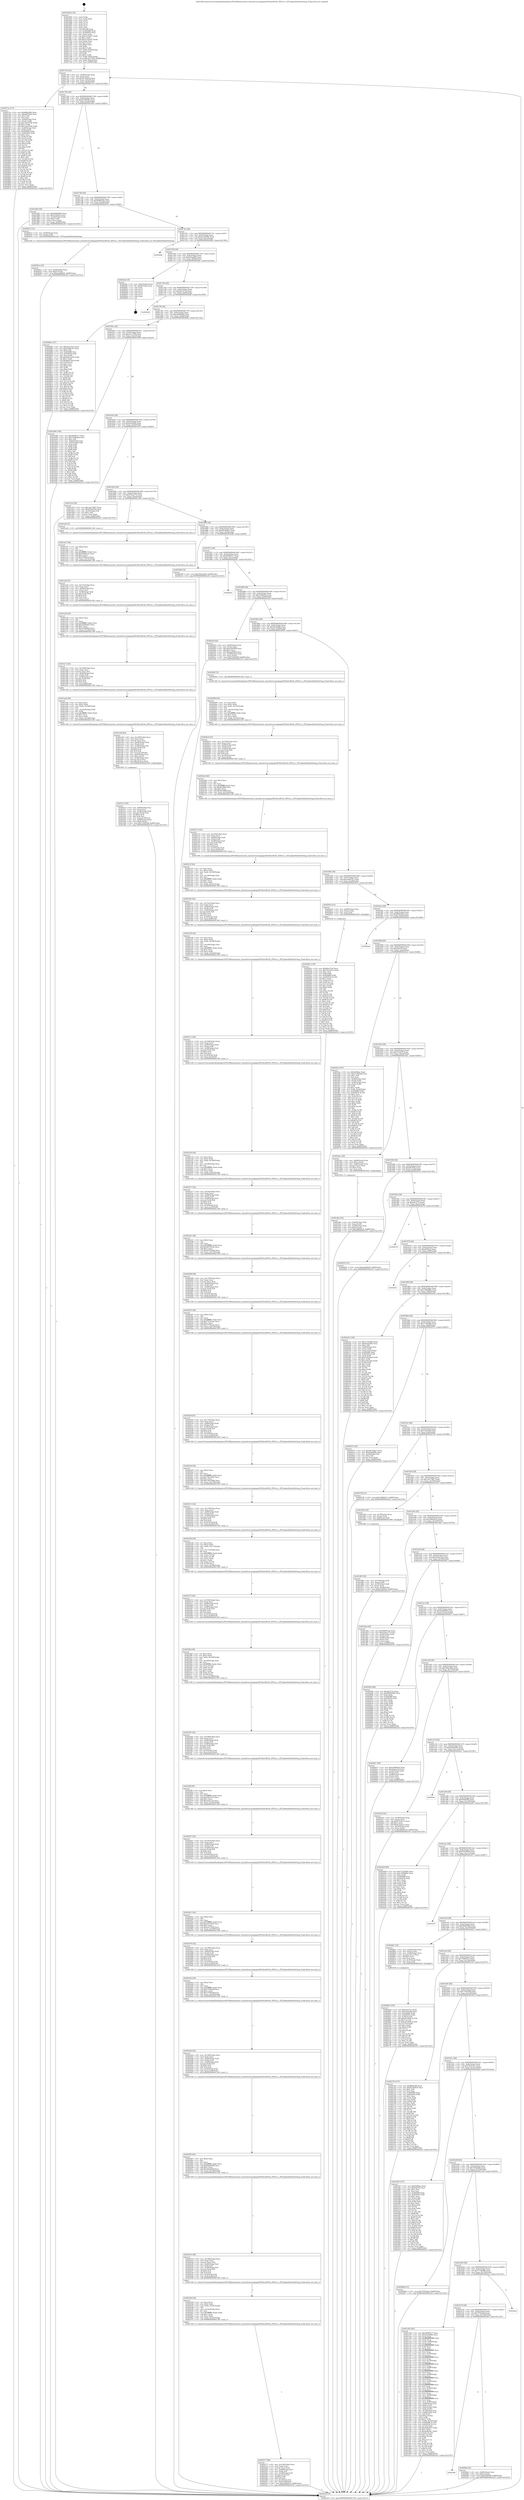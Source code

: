 digraph "0x4016d0" {
  label = "0x4016d0 (/mnt/c/Users/mathe/Desktop/tcc/POCII/binaries/extr_linuxdriversstagingrtl8192ertl819x_HTProc.c_HTUpdateDefaultSetting_Final-ollvm.out::main(0))"
  labelloc = "t"
  node[shape=record]

  Entry [label="",width=0.3,height=0.3,shape=circle,fillcolor=black,style=filled]
  "0x401744" [label="{
     0x401744 [32]\l
     | [instrs]\l
     &nbsp;&nbsp;0x401744 \<+6\>: mov -0x88(%rbp),%eax\l
     &nbsp;&nbsp;0x40174a \<+2\>: mov %eax,%ecx\l
     &nbsp;&nbsp;0x40174c \<+6\>: sub $0x81292818,%ecx\l
     &nbsp;&nbsp;0x401752 \<+6\>: mov %eax,-0x9c(%rbp)\l
     &nbsp;&nbsp;0x401758 \<+6\>: mov %ecx,-0xa0(%rbp)\l
     &nbsp;&nbsp;0x40175e \<+6\>: je 00000000004027ce \<main+0x10fe\>\l
  }"]
  "0x4027ce" [label="{
     0x4027ce [173]\l
     | [instrs]\l
     &nbsp;&nbsp;0x4027ce \<+5\>: mov $0xffb6a306,%eax\l
     &nbsp;&nbsp;0x4027d3 \<+5\>: mov $0xa8b78d2,%ecx\l
     &nbsp;&nbsp;0x4027d8 \<+2\>: mov $0x1,%dl\l
     &nbsp;&nbsp;0x4027da \<+2\>: xor %esi,%esi\l
     &nbsp;&nbsp;0x4027dc \<+4\>: mov -0x40(%rbp),%rdi\l
     &nbsp;&nbsp;0x4027e0 \<+3\>: mov (%rdi),%r8d\l
     &nbsp;&nbsp;0x4027e3 \<+7\>: sub $0x14a197db,%r8d\l
     &nbsp;&nbsp;0x4027ea \<+4\>: add $0x1,%r8d\l
     &nbsp;&nbsp;0x4027ee \<+7\>: add $0x14a197db,%r8d\l
     &nbsp;&nbsp;0x4027f5 \<+4\>: mov -0x40(%rbp),%rdi\l
     &nbsp;&nbsp;0x4027f9 \<+3\>: mov %r8d,(%rdi)\l
     &nbsp;&nbsp;0x4027fc \<+8\>: mov 0x405068,%r8d\l
     &nbsp;&nbsp;0x402804 \<+8\>: mov 0x405054,%r9d\l
     &nbsp;&nbsp;0x40280c \<+3\>: sub $0x1,%esi\l
     &nbsp;&nbsp;0x40280f \<+3\>: mov %r8d,%r10d\l
     &nbsp;&nbsp;0x402812 \<+3\>: add %esi,%r10d\l
     &nbsp;&nbsp;0x402815 \<+4\>: imul %r10d,%r8d\l
     &nbsp;&nbsp;0x402819 \<+4\>: and $0x1,%r8d\l
     &nbsp;&nbsp;0x40281d \<+4\>: cmp $0x0,%r8d\l
     &nbsp;&nbsp;0x402821 \<+4\>: sete %r11b\l
     &nbsp;&nbsp;0x402825 \<+4\>: cmp $0xa,%r9d\l
     &nbsp;&nbsp;0x402829 \<+3\>: setl %bl\l
     &nbsp;&nbsp;0x40282c \<+3\>: mov %r11b,%r14b\l
     &nbsp;&nbsp;0x40282f \<+4\>: xor $0xff,%r14b\l
     &nbsp;&nbsp;0x402833 \<+3\>: mov %bl,%r15b\l
     &nbsp;&nbsp;0x402836 \<+4\>: xor $0xff,%r15b\l
     &nbsp;&nbsp;0x40283a \<+3\>: xor $0x1,%dl\l
     &nbsp;&nbsp;0x40283d \<+3\>: mov %r14b,%r12b\l
     &nbsp;&nbsp;0x402840 \<+4\>: and $0xff,%r12b\l
     &nbsp;&nbsp;0x402844 \<+3\>: and %dl,%r11b\l
     &nbsp;&nbsp;0x402847 \<+3\>: mov %r15b,%r13b\l
     &nbsp;&nbsp;0x40284a \<+4\>: and $0xff,%r13b\l
     &nbsp;&nbsp;0x40284e \<+2\>: and %dl,%bl\l
     &nbsp;&nbsp;0x402850 \<+3\>: or %r11b,%r12b\l
     &nbsp;&nbsp;0x402853 \<+3\>: or %bl,%r13b\l
     &nbsp;&nbsp;0x402856 \<+3\>: xor %r13b,%r12b\l
     &nbsp;&nbsp;0x402859 \<+3\>: or %r15b,%r14b\l
     &nbsp;&nbsp;0x40285c \<+4\>: xor $0xff,%r14b\l
     &nbsp;&nbsp;0x402860 \<+3\>: or $0x1,%dl\l
     &nbsp;&nbsp;0x402863 \<+3\>: and %dl,%r14b\l
     &nbsp;&nbsp;0x402866 \<+3\>: or %r14b,%r12b\l
     &nbsp;&nbsp;0x402869 \<+4\>: test $0x1,%r12b\l
     &nbsp;&nbsp;0x40286d \<+3\>: cmovne %ecx,%eax\l
     &nbsp;&nbsp;0x402870 \<+6\>: mov %eax,-0x88(%rbp)\l
     &nbsp;&nbsp;0x402876 \<+5\>: jmp 0000000000402c03 \<main+0x1533\>\l
  }"]
  "0x401764" [label="{
     0x401764 [28]\l
     | [instrs]\l
     &nbsp;&nbsp;0x401764 \<+5\>: jmp 0000000000401769 \<main+0x99\>\l
     &nbsp;&nbsp;0x401769 \<+6\>: mov -0x9c(%rbp),%eax\l
     &nbsp;&nbsp;0x40176f \<+5\>: sub $0x81d8556c,%eax\l
     &nbsp;&nbsp;0x401774 \<+6\>: mov %eax,-0xa4(%rbp)\l
     &nbsp;&nbsp;0x40177a \<+6\>: je 0000000000401d83 \<main+0x6b3\>\l
  }"]
  Exit [label="",width=0.3,height=0.3,shape=circle,fillcolor=black,style=filled,peripheries=2]
  "0x401d83" [label="{
     0x401d83 [30]\l
     | [instrs]\l
     &nbsp;&nbsp;0x401d83 \<+5\>: mov $0x6284d483,%eax\l
     &nbsp;&nbsp;0x401d88 \<+5\>: mov $0x2102b55,%ecx\l
     &nbsp;&nbsp;0x401d8d \<+3\>: mov -0x34(%rbp),%edx\l
     &nbsp;&nbsp;0x401d90 \<+3\>: cmp $0x0,%edx\l
     &nbsp;&nbsp;0x401d93 \<+3\>: cmove %ecx,%eax\l
     &nbsp;&nbsp;0x401d96 \<+6\>: mov %eax,-0x88(%rbp)\l
     &nbsp;&nbsp;0x401d9c \<+5\>: jmp 0000000000402c03 \<main+0x1533\>\l
  }"]
  "0x401780" [label="{
     0x401780 [28]\l
     | [instrs]\l
     &nbsp;&nbsp;0x401780 \<+5\>: jmp 0000000000401785 \<main+0xb5\>\l
     &nbsp;&nbsp;0x401785 \<+6\>: mov -0x9c(%rbp),%eax\l
     &nbsp;&nbsp;0x40178b \<+5\>: sub $0x95893c42,%eax\l
     &nbsp;&nbsp;0x401790 \<+6\>: mov %eax,-0xa8(%rbp)\l
     &nbsp;&nbsp;0x401796 \<+6\>: je 0000000000402612 \<main+0xf42\>\l
  }"]
  "0x401b8c" [label="{
     0x401b8c\l
  }", style=dashed]
  "0x402612" [label="{
     0x402612 [12]\l
     | [instrs]\l
     &nbsp;&nbsp;0x402612 \<+4\>: mov -0x60(%rbp),%rax\l
     &nbsp;&nbsp;0x402616 \<+3\>: mov (%rax),%rdi\l
     &nbsp;&nbsp;0x402619 \<+5\>: call 0000000000401240 \<HTUpdateDefaultSetting\>\l
     | [calls]\l
     &nbsp;&nbsp;0x401240 \{1\} (/mnt/c/Users/mathe/Desktop/tcc/POCII/binaries/extr_linuxdriversstagingrtl8192ertl819x_HTProc.c_HTUpdateDefaultSetting_Final-ollvm.out::HTUpdateDefaultSetting)\l
  }"]
  "0x40179c" [label="{
     0x40179c [28]\l
     | [instrs]\l
     &nbsp;&nbsp;0x40179c \<+5\>: jmp 00000000004017a1 \<main+0xd1\>\l
     &nbsp;&nbsp;0x4017a1 \<+6\>: mov -0x9c(%rbp),%eax\l
     &nbsp;&nbsp;0x4017a7 \<+5\>: sub $0xa41d20d0,%eax\l
     &nbsp;&nbsp;0x4017ac \<+6\>: mov %eax,-0xac(%rbp)\l
     &nbsp;&nbsp;0x4017b2 \<+6\>: je 00000000004029db \<main+0x130b\>\l
  }"]
  "0x4029ef" [label="{
     0x4029ef [25]\l
     | [instrs]\l
     &nbsp;&nbsp;0x4029ef \<+4\>: mov -0x80(%rbp),%rax\l
     &nbsp;&nbsp;0x4029f3 \<+6\>: movl $0x0,(%rax)\l
     &nbsp;&nbsp;0x4029f9 \<+10\>: movl $0x63bf55f9,-0x88(%rbp)\l
     &nbsp;&nbsp;0x402a03 \<+5\>: jmp 0000000000402c03 \<main+0x1533\>\l
  }"]
  "0x4029db" [label="{
     0x4029db\l
  }", style=dashed]
  "0x4017b8" [label="{
     0x4017b8 [28]\l
     | [instrs]\l
     &nbsp;&nbsp;0x4017b8 \<+5\>: jmp 00000000004017bd \<main+0xed\>\l
     &nbsp;&nbsp;0x4017bd \<+6\>: mov -0x9c(%rbp),%eax\l
     &nbsp;&nbsp;0x4017c3 \<+5\>: sub $0xb02aef65,%eax\l
     &nbsp;&nbsp;0x4017c8 \<+6\>: mov %eax,-0xb0(%rbp)\l
     &nbsp;&nbsp;0x4017ce \<+6\>: je 0000000000402afa \<main+0x142a\>\l
  }"]
  "0x401b70" [label="{
     0x401b70 [28]\l
     | [instrs]\l
     &nbsp;&nbsp;0x401b70 \<+5\>: jmp 0000000000401b75 \<main+0x4a5\>\l
     &nbsp;&nbsp;0x401b75 \<+6\>: mov -0x9c(%rbp),%eax\l
     &nbsp;&nbsp;0x401b7b \<+5\>: sub $0x7f7934ad,%eax\l
     &nbsp;&nbsp;0x401b80 \<+6\>: mov %eax,-0x138(%rbp)\l
     &nbsp;&nbsp;0x401b86 \<+6\>: je 00000000004029ef \<main+0x131f\>\l
  }"]
  "0x402afa" [label="{
     0x402afa [18]\l
     | [instrs]\l
     &nbsp;&nbsp;0x402afa \<+3\>: mov -0x2c(%rbp),%eax\l
     &nbsp;&nbsp;0x402afd \<+4\>: lea -0x28(%rbp),%rsp\l
     &nbsp;&nbsp;0x402b01 \<+1\>: pop %rbx\l
     &nbsp;&nbsp;0x402b02 \<+2\>: pop %r12\l
     &nbsp;&nbsp;0x402b04 \<+2\>: pop %r13\l
     &nbsp;&nbsp;0x402b06 \<+2\>: pop %r14\l
     &nbsp;&nbsp;0x402b08 \<+2\>: pop %r15\l
     &nbsp;&nbsp;0x402b0a \<+1\>: pop %rbp\l
     &nbsp;&nbsp;0x402b0b \<+1\>: ret\l
  }"]
  "0x4017d4" [label="{
     0x4017d4 [28]\l
     | [instrs]\l
     &nbsp;&nbsp;0x4017d4 \<+5\>: jmp 00000000004017d9 \<main+0x109\>\l
     &nbsp;&nbsp;0x4017d9 \<+6\>: mov -0x9c(%rbp),%eax\l
     &nbsp;&nbsp;0x4017df \<+5\>: sub $0xbfce37ed,%eax\l
     &nbsp;&nbsp;0x4017e4 \<+6\>: mov %eax,-0xb4(%rbp)\l
     &nbsp;&nbsp;0x4017ea \<+6\>: je 0000000000402bd0 \<main+0x1500\>\l
  }"]
  "0x402bee" [label="{
     0x402bee\l
  }", style=dashed]
  "0x402bd0" [label="{
     0x402bd0\l
  }", style=dashed]
  "0x4017f0" [label="{
     0x4017f0 [28]\l
     | [instrs]\l
     &nbsp;&nbsp;0x4017f0 \<+5\>: jmp 00000000004017f5 \<main+0x125\>\l
     &nbsp;&nbsp;0x4017f5 \<+6\>: mov -0x9c(%rbp),%eax\l
     &nbsp;&nbsp;0x4017fb \<+5\>: sub $0xc608926d,%eax\l
     &nbsp;&nbsp;0x401800 \<+6\>: mov %eax,-0xb8(%rbp)\l
     &nbsp;&nbsp;0x401806 \<+6\>: je 000000000040288a \<main+0x11ba\>\l
  }"]
  "0x40292c" [label="{
     0x40292c [145]\l
     | [instrs]\l
     &nbsp;&nbsp;0x40292c \<+5\>: mov $0xbfce37ed,%ecx\l
     &nbsp;&nbsp;0x402931 \<+5\>: mov $0x78c01dcc,%edx\l
     &nbsp;&nbsp;0x402936 \<+3\>: mov $0x1,%sil\l
     &nbsp;&nbsp;0x402939 \<+3\>: xor %r8d,%r8d\l
     &nbsp;&nbsp;0x40293c \<+8\>: mov 0x405068,%r9d\l
     &nbsp;&nbsp;0x402944 \<+8\>: mov 0x405054,%r10d\l
     &nbsp;&nbsp;0x40294c \<+4\>: sub $0x1,%r8d\l
     &nbsp;&nbsp;0x402950 \<+3\>: mov %r9d,%r11d\l
     &nbsp;&nbsp;0x402953 \<+3\>: add %r8d,%r11d\l
     &nbsp;&nbsp;0x402956 \<+4\>: imul %r11d,%r9d\l
     &nbsp;&nbsp;0x40295a \<+4\>: and $0x1,%r9d\l
     &nbsp;&nbsp;0x40295e \<+4\>: cmp $0x0,%r9d\l
     &nbsp;&nbsp;0x402962 \<+3\>: sete %bl\l
     &nbsp;&nbsp;0x402965 \<+4\>: cmp $0xa,%r10d\l
     &nbsp;&nbsp;0x402969 \<+4\>: setl %r14b\l
     &nbsp;&nbsp;0x40296d \<+3\>: mov %bl,%r15b\l
     &nbsp;&nbsp;0x402970 \<+4\>: xor $0xff,%r15b\l
     &nbsp;&nbsp;0x402974 \<+3\>: mov %r14b,%r12b\l
     &nbsp;&nbsp;0x402977 \<+4\>: xor $0xff,%r12b\l
     &nbsp;&nbsp;0x40297b \<+4\>: xor $0x1,%sil\l
     &nbsp;&nbsp;0x40297f \<+3\>: mov %r15b,%r13b\l
     &nbsp;&nbsp;0x402982 \<+4\>: and $0xff,%r13b\l
     &nbsp;&nbsp;0x402986 \<+3\>: and %sil,%bl\l
     &nbsp;&nbsp;0x402989 \<+3\>: mov %r12b,%al\l
     &nbsp;&nbsp;0x40298c \<+2\>: and $0xff,%al\l
     &nbsp;&nbsp;0x40298e \<+3\>: and %sil,%r14b\l
     &nbsp;&nbsp;0x402991 \<+3\>: or %bl,%r13b\l
     &nbsp;&nbsp;0x402994 \<+3\>: or %r14b,%al\l
     &nbsp;&nbsp;0x402997 \<+3\>: xor %al,%r13b\l
     &nbsp;&nbsp;0x40299a \<+3\>: or %r12b,%r15b\l
     &nbsp;&nbsp;0x40299d \<+4\>: xor $0xff,%r15b\l
     &nbsp;&nbsp;0x4029a1 \<+4\>: or $0x1,%sil\l
     &nbsp;&nbsp;0x4029a5 \<+3\>: and %sil,%r15b\l
     &nbsp;&nbsp;0x4029a8 \<+3\>: or %r15b,%r13b\l
     &nbsp;&nbsp;0x4029ab \<+4\>: test $0x1,%r13b\l
     &nbsp;&nbsp;0x4029af \<+3\>: cmovne %edx,%ecx\l
     &nbsp;&nbsp;0x4029b2 \<+6\>: mov %ecx,-0x88(%rbp)\l
     &nbsp;&nbsp;0x4029b8 \<+5\>: jmp 0000000000402c03 \<main+0x1533\>\l
  }"]
  "0x40288a" [label="{
     0x40288a [147]\l
     | [instrs]\l
     &nbsp;&nbsp;0x40288a \<+5\>: mov $0xbfce37ed,%eax\l
     &nbsp;&nbsp;0x40288f \<+5\>: mov $0xecdd075c,%ecx\l
     &nbsp;&nbsp;0x402894 \<+2\>: mov $0x1,%dl\l
     &nbsp;&nbsp;0x402896 \<+7\>: mov 0x405068,%esi\l
     &nbsp;&nbsp;0x40289d \<+7\>: mov 0x405054,%edi\l
     &nbsp;&nbsp;0x4028a4 \<+3\>: mov %esi,%r8d\l
     &nbsp;&nbsp;0x4028a7 \<+7\>: add $0x9e813a50,%r8d\l
     &nbsp;&nbsp;0x4028ae \<+4\>: sub $0x1,%r8d\l
     &nbsp;&nbsp;0x4028b2 \<+7\>: sub $0x9e813a50,%r8d\l
     &nbsp;&nbsp;0x4028b9 \<+4\>: imul %r8d,%esi\l
     &nbsp;&nbsp;0x4028bd \<+3\>: and $0x1,%esi\l
     &nbsp;&nbsp;0x4028c0 \<+3\>: cmp $0x0,%esi\l
     &nbsp;&nbsp;0x4028c3 \<+4\>: sete %r9b\l
     &nbsp;&nbsp;0x4028c7 \<+3\>: cmp $0xa,%edi\l
     &nbsp;&nbsp;0x4028ca \<+4\>: setl %r10b\l
     &nbsp;&nbsp;0x4028ce \<+3\>: mov %r9b,%r11b\l
     &nbsp;&nbsp;0x4028d1 \<+4\>: xor $0xff,%r11b\l
     &nbsp;&nbsp;0x4028d5 \<+3\>: mov %r10b,%bl\l
     &nbsp;&nbsp;0x4028d8 \<+3\>: xor $0xff,%bl\l
     &nbsp;&nbsp;0x4028db \<+3\>: xor $0x0,%dl\l
     &nbsp;&nbsp;0x4028de \<+3\>: mov %r11b,%r14b\l
     &nbsp;&nbsp;0x4028e1 \<+4\>: and $0x0,%r14b\l
     &nbsp;&nbsp;0x4028e5 \<+3\>: and %dl,%r9b\l
     &nbsp;&nbsp;0x4028e8 \<+3\>: mov %bl,%r15b\l
     &nbsp;&nbsp;0x4028eb \<+4\>: and $0x0,%r15b\l
     &nbsp;&nbsp;0x4028ef \<+3\>: and %dl,%r10b\l
     &nbsp;&nbsp;0x4028f2 \<+3\>: or %r9b,%r14b\l
     &nbsp;&nbsp;0x4028f5 \<+3\>: or %r10b,%r15b\l
     &nbsp;&nbsp;0x4028f8 \<+3\>: xor %r15b,%r14b\l
     &nbsp;&nbsp;0x4028fb \<+3\>: or %bl,%r11b\l
     &nbsp;&nbsp;0x4028fe \<+4\>: xor $0xff,%r11b\l
     &nbsp;&nbsp;0x402902 \<+3\>: or $0x0,%dl\l
     &nbsp;&nbsp;0x402905 \<+3\>: and %dl,%r11b\l
     &nbsp;&nbsp;0x402908 \<+3\>: or %r11b,%r14b\l
     &nbsp;&nbsp;0x40290b \<+4\>: test $0x1,%r14b\l
     &nbsp;&nbsp;0x40290f \<+3\>: cmovne %ecx,%eax\l
     &nbsp;&nbsp;0x402912 \<+6\>: mov %eax,-0x88(%rbp)\l
     &nbsp;&nbsp;0x402918 \<+5\>: jmp 0000000000402c03 \<main+0x1533\>\l
  }"]
  "0x40180c" [label="{
     0x40180c [28]\l
     | [instrs]\l
     &nbsp;&nbsp;0x40180c \<+5\>: jmp 0000000000401811 \<main+0x141\>\l
     &nbsp;&nbsp;0x401811 \<+6\>: mov -0x9c(%rbp),%eax\l
     &nbsp;&nbsp;0x401817 \<+5\>: sub $0xcb117f59,%eax\l
     &nbsp;&nbsp;0x40181c \<+6\>: mov %eax,-0xbc(%rbp)\l
     &nbsp;&nbsp;0x401822 \<+6\>: je 0000000000401b96 \<main+0x4c6\>\l
  }"]
  "0x4026d2" [label="{
     0x4026d2 [100]\l
     | [instrs]\l
     &nbsp;&nbsp;0x4026d2 \<+5\>: mov $0xa9c272c,%edx\l
     &nbsp;&nbsp;0x4026d7 \<+5\>: mov $0x1c93c9ef,%esi\l
     &nbsp;&nbsp;0x4026dc \<+8\>: mov 0x405068,%r8d\l
     &nbsp;&nbsp;0x4026e4 \<+8\>: mov 0x405054,%r9d\l
     &nbsp;&nbsp;0x4026ec \<+3\>: mov %r8d,%r10d\l
     &nbsp;&nbsp;0x4026ef \<+7\>: add $0xa67e956,%r10d\l
     &nbsp;&nbsp;0x4026f6 \<+4\>: sub $0x1,%r10d\l
     &nbsp;&nbsp;0x4026fa \<+7\>: sub $0xa67e956,%r10d\l
     &nbsp;&nbsp;0x402701 \<+4\>: imul %r10d,%r8d\l
     &nbsp;&nbsp;0x402705 \<+4\>: and $0x1,%r8d\l
     &nbsp;&nbsp;0x402709 \<+4\>: cmp $0x0,%r8d\l
     &nbsp;&nbsp;0x40270d \<+4\>: sete %r11b\l
     &nbsp;&nbsp;0x402711 \<+4\>: cmp $0xa,%r9d\l
     &nbsp;&nbsp;0x402715 \<+3\>: setl %bl\l
     &nbsp;&nbsp;0x402718 \<+3\>: mov %r11b,%r14b\l
     &nbsp;&nbsp;0x40271b \<+3\>: and %bl,%r14b\l
     &nbsp;&nbsp;0x40271e \<+3\>: xor %bl,%r11b\l
     &nbsp;&nbsp;0x402721 \<+3\>: or %r11b,%r14b\l
     &nbsp;&nbsp;0x402724 \<+4\>: test $0x1,%r14b\l
     &nbsp;&nbsp;0x402728 \<+3\>: cmovne %esi,%edx\l
     &nbsp;&nbsp;0x40272b \<+6\>: mov %edx,-0x88(%rbp)\l
     &nbsp;&nbsp;0x402731 \<+5\>: jmp 0000000000402c03 \<main+0x1533\>\l
  }"]
  "0x401b96" [label="{
     0x401b96 [106]\l
     | [instrs]\l
     &nbsp;&nbsp;0x401b96 \<+5\>: mov $0xd93fb517,%eax\l
     &nbsp;&nbsp;0x401b9b \<+5\>: mov $0x7a65ba8d,%ecx\l
     &nbsp;&nbsp;0x401ba0 \<+2\>: mov $0x1,%dl\l
     &nbsp;&nbsp;0x401ba2 \<+7\>: mov -0x82(%rbp),%sil\l
     &nbsp;&nbsp;0x401ba9 \<+7\>: mov -0x81(%rbp),%dil\l
     &nbsp;&nbsp;0x401bb0 \<+3\>: mov %sil,%r8b\l
     &nbsp;&nbsp;0x401bb3 \<+4\>: xor $0xff,%r8b\l
     &nbsp;&nbsp;0x401bb7 \<+3\>: mov %dil,%r9b\l
     &nbsp;&nbsp;0x401bba \<+4\>: xor $0xff,%r9b\l
     &nbsp;&nbsp;0x401bbe \<+3\>: xor $0x1,%dl\l
     &nbsp;&nbsp;0x401bc1 \<+3\>: mov %r8b,%r10b\l
     &nbsp;&nbsp;0x401bc4 \<+4\>: and $0xff,%r10b\l
     &nbsp;&nbsp;0x401bc8 \<+3\>: and %dl,%sil\l
     &nbsp;&nbsp;0x401bcb \<+3\>: mov %r9b,%r11b\l
     &nbsp;&nbsp;0x401bce \<+4\>: and $0xff,%r11b\l
     &nbsp;&nbsp;0x401bd2 \<+3\>: and %dl,%dil\l
     &nbsp;&nbsp;0x401bd5 \<+3\>: or %sil,%r10b\l
     &nbsp;&nbsp;0x401bd8 \<+3\>: or %dil,%r11b\l
     &nbsp;&nbsp;0x401bdb \<+3\>: xor %r11b,%r10b\l
     &nbsp;&nbsp;0x401bde \<+3\>: or %r9b,%r8b\l
     &nbsp;&nbsp;0x401be1 \<+4\>: xor $0xff,%r8b\l
     &nbsp;&nbsp;0x401be5 \<+3\>: or $0x1,%dl\l
     &nbsp;&nbsp;0x401be8 \<+3\>: and %dl,%r8b\l
     &nbsp;&nbsp;0x401beb \<+3\>: or %r8b,%r10b\l
     &nbsp;&nbsp;0x401bee \<+4\>: test $0x1,%r10b\l
     &nbsp;&nbsp;0x401bf2 \<+3\>: cmovne %ecx,%eax\l
     &nbsp;&nbsp;0x401bf5 \<+6\>: mov %eax,-0x88(%rbp)\l
     &nbsp;&nbsp;0x401bfb \<+5\>: jmp 0000000000402c03 \<main+0x1533\>\l
  }"]
  "0x401828" [label="{
     0x401828 [28]\l
     | [instrs]\l
     &nbsp;&nbsp;0x401828 \<+5\>: jmp 000000000040182d \<main+0x15d\>\l
     &nbsp;&nbsp;0x40182d \<+6\>: mov -0x9c(%rbp),%eax\l
     &nbsp;&nbsp;0x401833 \<+5\>: sub $0xd2c6ef48,%eax\l
     &nbsp;&nbsp;0x401838 \<+6\>: mov %eax,-0xc0(%rbp)\l
     &nbsp;&nbsp;0x40183e \<+6\>: je 0000000000401d19 \<main+0x649\>\l
  }"]
  "0x402c03" [label="{
     0x402c03 [5]\l
     | [instrs]\l
     &nbsp;&nbsp;0x402c03 \<+5\>: jmp 0000000000401744 \<main+0x74\>\l
  }"]
  "0x4016d0" [label="{
     0x4016d0 [116]\l
     | [instrs]\l
     &nbsp;&nbsp;0x4016d0 \<+1\>: push %rbp\l
     &nbsp;&nbsp;0x4016d1 \<+3\>: mov %rsp,%rbp\l
     &nbsp;&nbsp;0x4016d4 \<+2\>: push %r15\l
     &nbsp;&nbsp;0x4016d6 \<+2\>: push %r14\l
     &nbsp;&nbsp;0x4016d8 \<+2\>: push %r13\l
     &nbsp;&nbsp;0x4016da \<+2\>: push %r12\l
     &nbsp;&nbsp;0x4016dc \<+1\>: push %rbx\l
     &nbsp;&nbsp;0x4016dd \<+7\>: sub $0x198,%rsp\l
     &nbsp;&nbsp;0x4016e4 \<+7\>: mov 0x405068,%eax\l
     &nbsp;&nbsp;0x4016eb \<+7\>: mov 0x405054,%ecx\l
     &nbsp;&nbsp;0x4016f2 \<+2\>: mov %eax,%edx\l
     &nbsp;&nbsp;0x4016f4 \<+6\>: sub $0xa7e3aa07,%edx\l
     &nbsp;&nbsp;0x4016fa \<+3\>: sub $0x1,%edx\l
     &nbsp;&nbsp;0x4016fd \<+6\>: add $0xa7e3aa07,%edx\l
     &nbsp;&nbsp;0x401703 \<+3\>: imul %edx,%eax\l
     &nbsp;&nbsp;0x401706 \<+3\>: and $0x1,%eax\l
     &nbsp;&nbsp;0x401709 \<+3\>: cmp $0x0,%eax\l
     &nbsp;&nbsp;0x40170c \<+4\>: sete %r8b\l
     &nbsp;&nbsp;0x401710 \<+4\>: and $0x1,%r8b\l
     &nbsp;&nbsp;0x401714 \<+7\>: mov %r8b,-0x82(%rbp)\l
     &nbsp;&nbsp;0x40171b \<+3\>: cmp $0xa,%ecx\l
     &nbsp;&nbsp;0x40171e \<+4\>: setl %r8b\l
     &nbsp;&nbsp;0x401722 \<+4\>: and $0x1,%r8b\l
     &nbsp;&nbsp;0x401726 \<+7\>: mov %r8b,-0x81(%rbp)\l
     &nbsp;&nbsp;0x40172d \<+10\>: movl $0xcb117f59,-0x88(%rbp)\l
     &nbsp;&nbsp;0x401737 \<+6\>: mov %edi,-0x8c(%rbp)\l
     &nbsp;&nbsp;0x40173d \<+7\>: mov %rsi,-0x98(%rbp)\l
  }"]
  "0x40261e" [label="{
     0x40261e [25]\l
     | [instrs]\l
     &nbsp;&nbsp;0x40261e \<+4\>: mov -0x40(%rbp),%rax\l
     &nbsp;&nbsp;0x402622 \<+6\>: movl $0x0,(%rax)\l
     &nbsp;&nbsp;0x402628 \<+10\>: movl $0x4ae89445,-0x88(%rbp)\l
     &nbsp;&nbsp;0x402632 \<+5\>: jmp 0000000000402c03 \<main+0x1533\>\l
  }"]
  "0x401d19" [label="{
     0x401d19 [30]\l
     | [instrs]\l
     &nbsp;&nbsp;0x401d19 \<+5\>: mov $0x1da778b7,%eax\l
     &nbsp;&nbsp;0x401d1e \<+5\>: mov $0x655095b4,%ecx\l
     &nbsp;&nbsp;0x401d23 \<+3\>: mov -0x35(%rbp),%dl\l
     &nbsp;&nbsp;0x401d26 \<+3\>: test $0x1,%dl\l
     &nbsp;&nbsp;0x401d29 \<+3\>: cmovne %ecx,%eax\l
     &nbsp;&nbsp;0x401d2c \<+6\>: mov %eax,-0x88(%rbp)\l
     &nbsp;&nbsp;0x401d32 \<+5\>: jmp 0000000000402c03 \<main+0x1533\>\l
  }"]
  "0x401844" [label="{
     0x401844 [28]\l
     | [instrs]\l
     &nbsp;&nbsp;0x401844 \<+5\>: jmp 0000000000401849 \<main+0x179\>\l
     &nbsp;&nbsp;0x401849 \<+6\>: mov -0x9c(%rbp),%eax\l
     &nbsp;&nbsp;0x40184f \<+5\>: sub $0xd7bee173,%eax\l
     &nbsp;&nbsp;0x401854 \<+6\>: mov %eax,-0xc4(%rbp)\l
     &nbsp;&nbsp;0x40185a \<+6\>: je 0000000000401e02 \<main+0x732\>\l
  }"]
  "0x402577" [label="{
     0x402577 [56]\l
     | [instrs]\l
     &nbsp;&nbsp;0x402577 \<+6\>: mov -0x1a0(%rbp),%ecx\l
     &nbsp;&nbsp;0x40257d \<+3\>: imul %eax,%ecx\l
     &nbsp;&nbsp;0x402580 \<+3\>: movslq %ecx,%rdi\l
     &nbsp;&nbsp;0x402583 \<+4\>: mov -0x60(%rbp),%r8\l
     &nbsp;&nbsp;0x402587 \<+3\>: mov (%r8),%r8\l
     &nbsp;&nbsp;0x40258a \<+4\>: mov -0x58(%rbp),%r9\l
     &nbsp;&nbsp;0x40258e \<+3\>: movslq (%r9),%r9\l
     &nbsp;&nbsp;0x402591 \<+4\>: shl $0x5,%r9\l
     &nbsp;&nbsp;0x402595 \<+3\>: add %r9,%r8\l
     &nbsp;&nbsp;0x402598 \<+4\>: mov 0x18(%r8),%r8\l
     &nbsp;&nbsp;0x40259c \<+4\>: mov %rdi,0x48(%r8)\l
     &nbsp;&nbsp;0x4025a0 \<+10\>: movl $0xe20b4f1e,-0x88(%rbp)\l
     &nbsp;&nbsp;0x4025aa \<+5\>: jmp 0000000000402c03 \<main+0x1533\>\l
  }"]
  "0x401e02" [label="{
     0x401e02 [5]\l
     | [instrs]\l
     &nbsp;&nbsp;0x401e02 \<+5\>: call 0000000000401160 \<next_i\>\l
     | [calls]\l
     &nbsp;&nbsp;0x401160 \{1\} (/mnt/c/Users/mathe/Desktop/tcc/POCII/binaries/extr_linuxdriversstagingrtl8192ertl819x_HTProc.c_HTUpdateDefaultSetting_Final-ollvm.out::next_i)\l
  }"]
  "0x401860" [label="{
     0x401860 [28]\l
     | [instrs]\l
     &nbsp;&nbsp;0x401860 \<+5\>: jmp 0000000000401865 \<main+0x195\>\l
     &nbsp;&nbsp;0x401865 \<+6\>: mov -0x9c(%rbp),%eax\l
     &nbsp;&nbsp;0x40186b \<+5\>: sub $0xd91d0da7,%eax\l
     &nbsp;&nbsp;0x401870 \<+6\>: mov %eax,-0xc8(%rbp)\l
     &nbsp;&nbsp;0x401876 \<+6\>: je 00000000004025d9 \<main+0xf09\>\l
  }"]
  "0x40254b" [label="{
     0x40254b [44]\l
     | [instrs]\l
     &nbsp;&nbsp;0x40254b \<+2\>: xor %ecx,%ecx\l
     &nbsp;&nbsp;0x40254d \<+5\>: mov $0x2,%edx\l
     &nbsp;&nbsp;0x402552 \<+6\>: mov %edx,-0x19c(%rbp)\l
     &nbsp;&nbsp;0x402558 \<+1\>: cltd\l
     &nbsp;&nbsp;0x402559 \<+6\>: mov -0x19c(%rbp),%esi\l
     &nbsp;&nbsp;0x40255f \<+2\>: idiv %esi\l
     &nbsp;&nbsp;0x402561 \<+6\>: imul $0xfffffffe,%edx,%edx\l
     &nbsp;&nbsp;0x402567 \<+3\>: sub $0x1,%ecx\l
     &nbsp;&nbsp;0x40256a \<+2\>: sub %ecx,%edx\l
     &nbsp;&nbsp;0x40256c \<+6\>: mov %edx,-0x1a0(%rbp)\l
     &nbsp;&nbsp;0x402572 \<+5\>: call 0000000000401160 \<next_i\>\l
     | [calls]\l
     &nbsp;&nbsp;0x401160 \{1\} (/mnt/c/Users/mathe/Desktop/tcc/POCII/binaries/extr_linuxdriversstagingrtl8192ertl819x_HTProc.c_HTUpdateDefaultSetting_Final-ollvm.out::next_i)\l
  }"]
  "0x4025d9" [label="{
     0x4025d9 [15]\l
     | [instrs]\l
     &nbsp;&nbsp;0x4025d9 \<+10\>: movl $0x594a22bb,-0x88(%rbp)\l
     &nbsp;&nbsp;0x4025e3 \<+5\>: jmp 0000000000402c03 \<main+0x1533\>\l
  }"]
  "0x40187c" [label="{
     0x40187c [28]\l
     | [instrs]\l
     &nbsp;&nbsp;0x40187c \<+5\>: jmp 0000000000401881 \<main+0x1b1\>\l
     &nbsp;&nbsp;0x401881 \<+6\>: mov -0x9c(%rbp),%eax\l
     &nbsp;&nbsp;0x401887 \<+5\>: sub $0xd93fb517,%eax\l
     &nbsp;&nbsp;0x40188c \<+6\>: mov %eax,-0xcc(%rbp)\l
     &nbsp;&nbsp;0x401892 \<+6\>: je 0000000000402b0c \<main+0x143c\>\l
  }"]
  "0x40251d" [label="{
     0x40251d [46]\l
     | [instrs]\l
     &nbsp;&nbsp;0x40251d \<+6\>: mov -0x198(%rbp),%ecx\l
     &nbsp;&nbsp;0x402523 \<+3\>: imul %eax,%ecx\l
     &nbsp;&nbsp;0x402526 \<+3\>: movslq %ecx,%rdi\l
     &nbsp;&nbsp;0x402529 \<+4\>: mov -0x60(%rbp),%r8\l
     &nbsp;&nbsp;0x40252d \<+3\>: mov (%r8),%r8\l
     &nbsp;&nbsp;0x402530 \<+4\>: mov -0x58(%rbp),%r9\l
     &nbsp;&nbsp;0x402534 \<+3\>: movslq (%r9),%r9\l
     &nbsp;&nbsp;0x402537 \<+4\>: shl $0x5,%r9\l
     &nbsp;&nbsp;0x40253b \<+3\>: add %r9,%r8\l
     &nbsp;&nbsp;0x40253e \<+4\>: mov 0x18(%r8),%r8\l
     &nbsp;&nbsp;0x402542 \<+4\>: mov %rdi,0x40(%r8)\l
     &nbsp;&nbsp;0x402546 \<+5\>: call 0000000000401160 \<next_i\>\l
     | [calls]\l
     &nbsp;&nbsp;0x401160 \{1\} (/mnt/c/Users/mathe/Desktop/tcc/POCII/binaries/extr_linuxdriversstagingrtl8192ertl819x_HTProc.c_HTUpdateDefaultSetting_Final-ollvm.out::next_i)\l
  }"]
  "0x402b0c" [label="{
     0x402b0c\l
  }", style=dashed]
  "0x401898" [label="{
     0x401898 [28]\l
     | [instrs]\l
     &nbsp;&nbsp;0x401898 \<+5\>: jmp 000000000040189d \<main+0x1cd\>\l
     &nbsp;&nbsp;0x40189d \<+6\>: mov -0x9c(%rbp),%eax\l
     &nbsp;&nbsp;0x4018a3 \<+5\>: sub $0xe20b4f1e,%eax\l
     &nbsp;&nbsp;0x4018a8 \<+6\>: mov %eax,-0xd0(%rbp)\l
     &nbsp;&nbsp;0x4018ae \<+6\>: je 00000000004025af \<main+0xedf\>\l
  }"]
  "0x4024f5" [label="{
     0x4024f5 [40]\l
     | [instrs]\l
     &nbsp;&nbsp;0x4024f5 \<+5\>: mov $0x2,%ecx\l
     &nbsp;&nbsp;0x4024fa \<+1\>: cltd\l
     &nbsp;&nbsp;0x4024fb \<+2\>: idiv %ecx\l
     &nbsp;&nbsp;0x4024fd \<+6\>: imul $0xfffffffe,%edx,%ecx\l
     &nbsp;&nbsp;0x402503 \<+6\>: sub $0xdd2de85f,%ecx\l
     &nbsp;&nbsp;0x402509 \<+3\>: add $0x1,%ecx\l
     &nbsp;&nbsp;0x40250c \<+6\>: add $0xdd2de85f,%ecx\l
     &nbsp;&nbsp;0x402512 \<+6\>: mov %ecx,-0x198(%rbp)\l
     &nbsp;&nbsp;0x402518 \<+5\>: call 0000000000401160 \<next_i\>\l
     | [calls]\l
     &nbsp;&nbsp;0x401160 \{1\} (/mnt/c/Users/mathe/Desktop/tcc/POCII/binaries/extr_linuxdriversstagingrtl8192ertl819x_HTProc.c_HTUpdateDefaultSetting_Final-ollvm.out::next_i)\l
  }"]
  "0x4025af" [label="{
     0x4025af [42]\l
     | [instrs]\l
     &nbsp;&nbsp;0x4025af \<+4\>: mov -0x48(%rbp),%rax\l
     &nbsp;&nbsp;0x4025b3 \<+2\>: mov (%rax),%ecx\l
     &nbsp;&nbsp;0x4025b5 \<+6\>: add $0x4a2f3f44,%ecx\l
     &nbsp;&nbsp;0x4025bb \<+3\>: add $0x1,%ecx\l
     &nbsp;&nbsp;0x4025be \<+6\>: sub $0x4a2f3f44,%ecx\l
     &nbsp;&nbsp;0x4025c4 \<+4\>: mov -0x48(%rbp),%rax\l
     &nbsp;&nbsp;0x4025c8 \<+2\>: mov %ecx,(%rax)\l
     &nbsp;&nbsp;0x4025ca \<+10\>: movl $0x735d329f,-0x88(%rbp)\l
     &nbsp;&nbsp;0x4025d4 \<+5\>: jmp 0000000000402c03 \<main+0x1533\>\l
  }"]
  "0x4018b4" [label="{
     0x4018b4 [28]\l
     | [instrs]\l
     &nbsp;&nbsp;0x4018b4 \<+5\>: jmp 00000000004018b9 \<main+0x1e9\>\l
     &nbsp;&nbsp;0x4018b9 \<+6\>: mov -0x9c(%rbp),%eax\l
     &nbsp;&nbsp;0x4018bf \<+5\>: sub $0xe9ecb8bb,%eax\l
     &nbsp;&nbsp;0x4018c4 \<+6\>: mov %eax,-0xd4(%rbp)\l
     &nbsp;&nbsp;0x4018ca \<+6\>: je 0000000000402093 \<main+0x9c3\>\l
  }"]
  "0x4024cb" [label="{
     0x4024cb [42]\l
     | [instrs]\l
     &nbsp;&nbsp;0x4024cb \<+6\>: mov -0x194(%rbp),%ecx\l
     &nbsp;&nbsp;0x4024d1 \<+3\>: imul %eax,%ecx\l
     &nbsp;&nbsp;0x4024d4 \<+4\>: mov -0x60(%rbp),%rdi\l
     &nbsp;&nbsp;0x4024d8 \<+3\>: mov (%rdi),%rdi\l
     &nbsp;&nbsp;0x4024db \<+4\>: mov -0x58(%rbp),%r8\l
     &nbsp;&nbsp;0x4024df \<+3\>: movslq (%r8),%r8\l
     &nbsp;&nbsp;0x4024e2 \<+4\>: shl $0x5,%r8\l
     &nbsp;&nbsp;0x4024e6 \<+3\>: add %r8,%rdi\l
     &nbsp;&nbsp;0x4024e9 \<+4\>: mov 0x18(%rdi),%rdi\l
     &nbsp;&nbsp;0x4024ed \<+3\>: mov %ecx,0x38(%rdi)\l
     &nbsp;&nbsp;0x4024f0 \<+5\>: call 0000000000401160 \<next_i\>\l
     | [calls]\l
     &nbsp;&nbsp;0x401160 \{1\} (/mnt/c/Users/mathe/Desktop/tcc/POCII/binaries/extr_linuxdriversstagingrtl8192ertl819x_HTProc.c_HTUpdateDefaultSetting_Final-ollvm.out::next_i)\l
  }"]
  "0x402093" [label="{
     0x402093 [5]\l
     | [instrs]\l
     &nbsp;&nbsp;0x402093 \<+5\>: call 0000000000401160 \<next_i\>\l
     | [calls]\l
     &nbsp;&nbsp;0x401160 \{1\} (/mnt/c/Users/mathe/Desktop/tcc/POCII/binaries/extr_linuxdriversstagingrtl8192ertl819x_HTProc.c_HTUpdateDefaultSetting_Final-ollvm.out::next_i)\l
  }"]
  "0x4018d0" [label="{
     0x4018d0 [28]\l
     | [instrs]\l
     &nbsp;&nbsp;0x4018d0 \<+5\>: jmp 00000000004018d5 \<main+0x205\>\l
     &nbsp;&nbsp;0x4018d5 \<+6\>: mov -0x9c(%rbp),%eax\l
     &nbsp;&nbsp;0x4018db \<+5\>: sub $0xecdd075c,%eax\l
     &nbsp;&nbsp;0x4018e0 \<+6\>: mov %eax,-0xd8(%rbp)\l
     &nbsp;&nbsp;0x4018e6 \<+6\>: je 000000000040291d \<main+0x124d\>\l
  }"]
  "0x4024a3" [label="{
     0x4024a3 [40]\l
     | [instrs]\l
     &nbsp;&nbsp;0x4024a3 \<+5\>: mov $0x2,%ecx\l
     &nbsp;&nbsp;0x4024a8 \<+1\>: cltd\l
     &nbsp;&nbsp;0x4024a9 \<+2\>: idiv %ecx\l
     &nbsp;&nbsp;0x4024ab \<+6\>: imul $0xfffffffe,%edx,%ecx\l
     &nbsp;&nbsp;0x4024b1 \<+6\>: sub $0xc75d0e9f,%ecx\l
     &nbsp;&nbsp;0x4024b7 \<+3\>: add $0x1,%ecx\l
     &nbsp;&nbsp;0x4024ba \<+6\>: add $0xc75d0e9f,%ecx\l
     &nbsp;&nbsp;0x4024c0 \<+6\>: mov %ecx,-0x194(%rbp)\l
     &nbsp;&nbsp;0x4024c6 \<+5\>: call 0000000000401160 \<next_i\>\l
     | [calls]\l
     &nbsp;&nbsp;0x401160 \{1\} (/mnt/c/Users/mathe/Desktop/tcc/POCII/binaries/extr_linuxdriversstagingrtl8192ertl819x_HTProc.c_HTUpdateDefaultSetting_Final-ollvm.out::next_i)\l
  }"]
  "0x40291d" [label="{
     0x40291d [15]\l
     | [instrs]\l
     &nbsp;&nbsp;0x40291d \<+4\>: mov -0x60(%rbp),%rax\l
     &nbsp;&nbsp;0x402921 \<+3\>: mov (%rax),%rax\l
     &nbsp;&nbsp;0x402924 \<+3\>: mov %rax,%rdi\l
     &nbsp;&nbsp;0x402927 \<+5\>: call 0000000000401030 \<free@plt\>\l
     | [calls]\l
     &nbsp;&nbsp;0x401030 \{1\} (unknown)\l
  }"]
  "0x4018ec" [label="{
     0x4018ec [28]\l
     | [instrs]\l
     &nbsp;&nbsp;0x4018ec \<+5\>: jmp 00000000004018f1 \<main+0x221\>\l
     &nbsp;&nbsp;0x4018f1 \<+6\>: mov -0x9c(%rbp),%eax\l
     &nbsp;&nbsp;0x4018f7 \<+5\>: sub $0xffb6a306,%eax\l
     &nbsp;&nbsp;0x4018fc \<+6\>: mov %eax,-0xdc(%rbp)\l
     &nbsp;&nbsp;0x401902 \<+6\>: je 0000000000402ba6 \<main+0x14d6\>\l
  }"]
  "0x402479" [label="{
     0x402479 [42]\l
     | [instrs]\l
     &nbsp;&nbsp;0x402479 \<+6\>: mov -0x190(%rbp),%ecx\l
     &nbsp;&nbsp;0x40247f \<+3\>: imul %eax,%ecx\l
     &nbsp;&nbsp;0x402482 \<+4\>: mov -0x60(%rbp),%rdi\l
     &nbsp;&nbsp;0x402486 \<+3\>: mov (%rdi),%rdi\l
     &nbsp;&nbsp;0x402489 \<+4\>: mov -0x58(%rbp),%r8\l
     &nbsp;&nbsp;0x40248d \<+3\>: movslq (%r8),%r8\l
     &nbsp;&nbsp;0x402490 \<+4\>: shl $0x5,%r8\l
     &nbsp;&nbsp;0x402494 \<+3\>: add %r8,%rdi\l
     &nbsp;&nbsp;0x402497 \<+4\>: mov 0x18(%rdi),%rdi\l
     &nbsp;&nbsp;0x40249b \<+3\>: mov %ecx,0x34(%rdi)\l
     &nbsp;&nbsp;0x40249e \<+5\>: call 0000000000401160 \<next_i\>\l
     | [calls]\l
     &nbsp;&nbsp;0x401160 \{1\} (/mnt/c/Users/mathe/Desktop/tcc/POCII/binaries/extr_linuxdriversstagingrtl8192ertl819x_HTProc.c_HTUpdateDefaultSetting_Final-ollvm.out::next_i)\l
  }"]
  "0x402ba6" [label="{
     0x402ba6\l
  }", style=dashed]
  "0x401908" [label="{
     0x401908 [28]\l
     | [instrs]\l
     &nbsp;&nbsp;0x401908 \<+5\>: jmp 000000000040190d \<main+0x23d\>\l
     &nbsp;&nbsp;0x40190d \<+6\>: mov -0x9c(%rbp),%eax\l
     &nbsp;&nbsp;0x401913 \<+5\>: sub $0xb2b7f2,%eax\l
     &nbsp;&nbsp;0x401918 \<+6\>: mov %eax,-0xe0(%rbp)\l
     &nbsp;&nbsp;0x40191e \<+6\>: je 0000000000401fce \<main+0x8fe\>\l
  }"]
  "0x402451" [label="{
     0x402451 [40]\l
     | [instrs]\l
     &nbsp;&nbsp;0x402451 \<+5\>: mov $0x2,%ecx\l
     &nbsp;&nbsp;0x402456 \<+1\>: cltd\l
     &nbsp;&nbsp;0x402457 \<+2\>: idiv %ecx\l
     &nbsp;&nbsp;0x402459 \<+6\>: imul $0xfffffffe,%edx,%ecx\l
     &nbsp;&nbsp;0x40245f \<+6\>: add $0xacf11b36,%ecx\l
     &nbsp;&nbsp;0x402465 \<+3\>: add $0x1,%ecx\l
     &nbsp;&nbsp;0x402468 \<+6\>: sub $0xacf11b36,%ecx\l
     &nbsp;&nbsp;0x40246e \<+6\>: mov %ecx,-0x190(%rbp)\l
     &nbsp;&nbsp;0x402474 \<+5\>: call 0000000000401160 \<next_i\>\l
     | [calls]\l
     &nbsp;&nbsp;0x401160 \{1\} (/mnt/c/Users/mathe/Desktop/tcc/POCII/binaries/extr_linuxdriversstagingrtl8192ertl819x_HTProc.c_HTUpdateDefaultSetting_Final-ollvm.out::next_i)\l
  }"]
  "0x401fce" [label="{
     0x401fce [167]\l
     | [instrs]\l
     &nbsp;&nbsp;0x401fce \<+5\>: mov $0xd28feac,%eax\l
     &nbsp;&nbsp;0x401fd3 \<+5\>: mov $0x17cb02dd,%ecx\l
     &nbsp;&nbsp;0x401fd8 \<+2\>: mov $0x1,%dl\l
     &nbsp;&nbsp;0x401fda \<+2\>: xor %esi,%esi\l
     &nbsp;&nbsp;0x401fdc \<+4\>: mov -0x48(%rbp),%rdi\l
     &nbsp;&nbsp;0x401fe0 \<+3\>: mov (%rdi),%r8d\l
     &nbsp;&nbsp;0x401fe3 \<+4\>: mov -0x50(%rbp),%rdi\l
     &nbsp;&nbsp;0x401fe7 \<+3\>: cmp (%rdi),%r8d\l
     &nbsp;&nbsp;0x401fea \<+4\>: setl %r9b\l
     &nbsp;&nbsp;0x401fee \<+4\>: and $0x1,%r9b\l
     &nbsp;&nbsp;0x401ff2 \<+4\>: mov %r9b,-0x2d(%rbp)\l
     &nbsp;&nbsp;0x401ff6 \<+8\>: mov 0x405068,%r8d\l
     &nbsp;&nbsp;0x401ffe \<+8\>: mov 0x405054,%r10d\l
     &nbsp;&nbsp;0x402006 \<+3\>: sub $0x1,%esi\l
     &nbsp;&nbsp;0x402009 \<+3\>: mov %r8d,%r11d\l
     &nbsp;&nbsp;0x40200c \<+3\>: add %esi,%r11d\l
     &nbsp;&nbsp;0x40200f \<+4\>: imul %r11d,%r8d\l
     &nbsp;&nbsp;0x402013 \<+4\>: and $0x1,%r8d\l
     &nbsp;&nbsp;0x402017 \<+4\>: cmp $0x0,%r8d\l
     &nbsp;&nbsp;0x40201b \<+4\>: sete %r9b\l
     &nbsp;&nbsp;0x40201f \<+4\>: cmp $0xa,%r10d\l
     &nbsp;&nbsp;0x402023 \<+3\>: setl %bl\l
     &nbsp;&nbsp;0x402026 \<+3\>: mov %r9b,%r14b\l
     &nbsp;&nbsp;0x402029 \<+4\>: xor $0xff,%r14b\l
     &nbsp;&nbsp;0x40202d \<+3\>: mov %bl,%r15b\l
     &nbsp;&nbsp;0x402030 \<+4\>: xor $0xff,%r15b\l
     &nbsp;&nbsp;0x402034 \<+3\>: xor $0x1,%dl\l
     &nbsp;&nbsp;0x402037 \<+3\>: mov %r14b,%r12b\l
     &nbsp;&nbsp;0x40203a \<+4\>: and $0xff,%r12b\l
     &nbsp;&nbsp;0x40203e \<+3\>: and %dl,%r9b\l
     &nbsp;&nbsp;0x402041 \<+3\>: mov %r15b,%r13b\l
     &nbsp;&nbsp;0x402044 \<+4\>: and $0xff,%r13b\l
     &nbsp;&nbsp;0x402048 \<+2\>: and %dl,%bl\l
     &nbsp;&nbsp;0x40204a \<+3\>: or %r9b,%r12b\l
     &nbsp;&nbsp;0x40204d \<+3\>: or %bl,%r13b\l
     &nbsp;&nbsp;0x402050 \<+3\>: xor %r13b,%r12b\l
     &nbsp;&nbsp;0x402053 \<+3\>: or %r15b,%r14b\l
     &nbsp;&nbsp;0x402056 \<+4\>: xor $0xff,%r14b\l
     &nbsp;&nbsp;0x40205a \<+3\>: or $0x1,%dl\l
     &nbsp;&nbsp;0x40205d \<+3\>: and %dl,%r14b\l
     &nbsp;&nbsp;0x402060 \<+3\>: or %r14b,%r12b\l
     &nbsp;&nbsp;0x402063 \<+4\>: test $0x1,%r12b\l
     &nbsp;&nbsp;0x402067 \<+3\>: cmovne %ecx,%eax\l
     &nbsp;&nbsp;0x40206a \<+6\>: mov %eax,-0x88(%rbp)\l
     &nbsp;&nbsp;0x402070 \<+5\>: jmp 0000000000402c03 \<main+0x1533\>\l
  }"]
  "0x401924" [label="{
     0x401924 [28]\l
     | [instrs]\l
     &nbsp;&nbsp;0x401924 \<+5\>: jmp 0000000000401929 \<main+0x259\>\l
     &nbsp;&nbsp;0x401929 \<+6\>: mov -0x9c(%rbp),%eax\l
     &nbsp;&nbsp;0x40192f \<+5\>: sub $0x2102b55,%eax\l
     &nbsp;&nbsp;0x401934 \<+6\>: mov %eax,-0xe4(%rbp)\l
     &nbsp;&nbsp;0x40193a \<+6\>: je 0000000000401da1 \<main+0x6d1\>\l
  }"]
  "0x402427" [label="{
     0x402427 [42]\l
     | [instrs]\l
     &nbsp;&nbsp;0x402427 \<+6\>: mov -0x18c(%rbp),%ecx\l
     &nbsp;&nbsp;0x40242d \<+3\>: imul %eax,%ecx\l
     &nbsp;&nbsp;0x402430 \<+4\>: mov -0x60(%rbp),%rdi\l
     &nbsp;&nbsp;0x402434 \<+3\>: mov (%rdi),%rdi\l
     &nbsp;&nbsp;0x402437 \<+4\>: mov -0x58(%rbp),%r8\l
     &nbsp;&nbsp;0x40243b \<+3\>: movslq (%r8),%r8\l
     &nbsp;&nbsp;0x40243e \<+4\>: shl $0x5,%r8\l
     &nbsp;&nbsp;0x402442 \<+3\>: add %r8,%rdi\l
     &nbsp;&nbsp;0x402445 \<+4\>: mov 0x18(%rdi),%rdi\l
     &nbsp;&nbsp;0x402449 \<+3\>: mov %ecx,0x30(%rdi)\l
     &nbsp;&nbsp;0x40244c \<+5\>: call 0000000000401160 \<next_i\>\l
     | [calls]\l
     &nbsp;&nbsp;0x401160 \{1\} (/mnt/c/Users/mathe/Desktop/tcc/POCII/binaries/extr_linuxdriversstagingrtl8192ertl819x_HTProc.c_HTUpdateDefaultSetting_Final-ollvm.out::next_i)\l
  }"]
  "0x401da1" [label="{
     0x401da1 [29]\l
     | [instrs]\l
     &nbsp;&nbsp;0x401da1 \<+4\>: mov -0x68(%rbp),%rax\l
     &nbsp;&nbsp;0x401da5 \<+6\>: movl $0x1,(%rax)\l
     &nbsp;&nbsp;0x401dab \<+4\>: mov -0x68(%rbp),%rax\l
     &nbsp;&nbsp;0x401daf \<+3\>: movslq (%rax),%rax\l
     &nbsp;&nbsp;0x401db2 \<+4\>: shl $0x5,%rax\l
     &nbsp;&nbsp;0x401db6 \<+3\>: mov %rax,%rdi\l
     &nbsp;&nbsp;0x401db9 \<+5\>: call 0000000000401050 \<malloc@plt\>\l
     | [calls]\l
     &nbsp;&nbsp;0x401050 \{1\} (unknown)\l
  }"]
  "0x401940" [label="{
     0x401940 [28]\l
     | [instrs]\l
     &nbsp;&nbsp;0x401940 \<+5\>: jmp 0000000000401945 \<main+0x275\>\l
     &nbsp;&nbsp;0x401945 \<+6\>: mov -0x9c(%rbp),%eax\l
     &nbsp;&nbsp;0x40194b \<+5\>: sub $0xa8b78d2,%eax\l
     &nbsp;&nbsp;0x401950 \<+6\>: mov %eax,-0xe8(%rbp)\l
     &nbsp;&nbsp;0x401956 \<+6\>: je 000000000040287b \<main+0x11ab\>\l
  }"]
  "0x4023ff" [label="{
     0x4023ff [40]\l
     | [instrs]\l
     &nbsp;&nbsp;0x4023ff \<+5\>: mov $0x2,%ecx\l
     &nbsp;&nbsp;0x402404 \<+1\>: cltd\l
     &nbsp;&nbsp;0x402405 \<+2\>: idiv %ecx\l
     &nbsp;&nbsp;0x402407 \<+6\>: imul $0xfffffffe,%edx,%ecx\l
     &nbsp;&nbsp;0x40240d \<+6\>: sub $0x22fcce10,%ecx\l
     &nbsp;&nbsp;0x402413 \<+3\>: add $0x1,%ecx\l
     &nbsp;&nbsp;0x402416 \<+6\>: add $0x22fcce10,%ecx\l
     &nbsp;&nbsp;0x40241c \<+6\>: mov %ecx,-0x18c(%rbp)\l
     &nbsp;&nbsp;0x402422 \<+5\>: call 0000000000401160 \<next_i\>\l
     | [calls]\l
     &nbsp;&nbsp;0x401160 \{1\} (/mnt/c/Users/mathe/Desktop/tcc/POCII/binaries/extr_linuxdriversstagingrtl8192ertl819x_HTProc.c_HTUpdateDefaultSetting_Final-ollvm.out::next_i)\l
  }"]
  "0x40287b" [label="{
     0x40287b [15]\l
     | [instrs]\l
     &nbsp;&nbsp;0x40287b \<+10\>: movl $0x4ae89445,-0x88(%rbp)\l
     &nbsp;&nbsp;0x402885 \<+5\>: jmp 0000000000402c03 \<main+0x1533\>\l
  }"]
  "0x40195c" [label="{
     0x40195c [28]\l
     | [instrs]\l
     &nbsp;&nbsp;0x40195c \<+5\>: jmp 0000000000401961 \<main+0x291\>\l
     &nbsp;&nbsp;0x401961 \<+6\>: mov -0x9c(%rbp),%eax\l
     &nbsp;&nbsp;0x401967 \<+5\>: sub $0xa9c272c,%eax\l
     &nbsp;&nbsp;0x40196c \<+6\>: mov %eax,-0xec(%rbp)\l
     &nbsp;&nbsp;0x401972 \<+6\>: je 0000000000402b76 \<main+0x14a6\>\l
  }"]
  "0x4023d5" [label="{
     0x4023d5 [42]\l
     | [instrs]\l
     &nbsp;&nbsp;0x4023d5 \<+6\>: mov -0x188(%rbp),%ecx\l
     &nbsp;&nbsp;0x4023db \<+3\>: imul %eax,%ecx\l
     &nbsp;&nbsp;0x4023de \<+4\>: mov -0x60(%rbp),%rdi\l
     &nbsp;&nbsp;0x4023e2 \<+3\>: mov (%rdi),%rdi\l
     &nbsp;&nbsp;0x4023e5 \<+4\>: mov -0x58(%rbp),%r8\l
     &nbsp;&nbsp;0x4023e9 \<+3\>: movslq (%r8),%r8\l
     &nbsp;&nbsp;0x4023ec \<+4\>: shl $0x5,%r8\l
     &nbsp;&nbsp;0x4023f0 \<+3\>: add %r8,%rdi\l
     &nbsp;&nbsp;0x4023f3 \<+4\>: mov 0x18(%rdi),%rdi\l
     &nbsp;&nbsp;0x4023f7 \<+3\>: mov %ecx,0x2c(%rdi)\l
     &nbsp;&nbsp;0x4023fa \<+5\>: call 0000000000401160 \<next_i\>\l
     | [calls]\l
     &nbsp;&nbsp;0x401160 \{1\} (/mnt/c/Users/mathe/Desktop/tcc/POCII/binaries/extr_linuxdriversstagingrtl8192ertl819x_HTProc.c_HTUpdateDefaultSetting_Final-ollvm.out::next_i)\l
  }"]
  "0x402b76" [label="{
     0x402b76\l
  }", style=dashed]
  "0x401978" [label="{
     0x401978 [28]\l
     | [instrs]\l
     &nbsp;&nbsp;0x401978 \<+5\>: jmp 000000000040197d \<main+0x2ad\>\l
     &nbsp;&nbsp;0x40197d \<+6\>: mov -0x9c(%rbp),%eax\l
     &nbsp;&nbsp;0x401983 \<+5\>: sub $0xd28feac,%eax\l
     &nbsp;&nbsp;0x401988 \<+6\>: mov %eax,-0xf0(%rbp)\l
     &nbsp;&nbsp;0x40198e \<+6\>: je 0000000000402b51 \<main+0x1481\>\l
  }"]
  "0x40239d" [label="{
     0x40239d [56]\l
     | [instrs]\l
     &nbsp;&nbsp;0x40239d \<+2\>: xor %ecx,%ecx\l
     &nbsp;&nbsp;0x40239f \<+5\>: mov $0x2,%edx\l
     &nbsp;&nbsp;0x4023a4 \<+6\>: mov %edx,-0x184(%rbp)\l
     &nbsp;&nbsp;0x4023aa \<+1\>: cltd\l
     &nbsp;&nbsp;0x4023ab \<+6\>: mov -0x184(%rbp),%esi\l
     &nbsp;&nbsp;0x4023b1 \<+2\>: idiv %esi\l
     &nbsp;&nbsp;0x4023b3 \<+6\>: imul $0xfffffffe,%edx,%edx\l
     &nbsp;&nbsp;0x4023b9 \<+3\>: mov %ecx,%r10d\l
     &nbsp;&nbsp;0x4023bc \<+3\>: sub %edx,%r10d\l
     &nbsp;&nbsp;0x4023bf \<+2\>: mov %ecx,%edx\l
     &nbsp;&nbsp;0x4023c1 \<+3\>: sub $0x1,%edx\l
     &nbsp;&nbsp;0x4023c4 \<+3\>: add %edx,%r10d\l
     &nbsp;&nbsp;0x4023c7 \<+3\>: sub %r10d,%ecx\l
     &nbsp;&nbsp;0x4023ca \<+6\>: mov %ecx,-0x188(%rbp)\l
     &nbsp;&nbsp;0x4023d0 \<+5\>: call 0000000000401160 \<next_i\>\l
     | [calls]\l
     &nbsp;&nbsp;0x401160 \{1\} (/mnt/c/Users/mathe/Desktop/tcc/POCII/binaries/extr_linuxdriversstagingrtl8192ertl819x_HTProc.c_HTUpdateDefaultSetting_Final-ollvm.out::next_i)\l
  }"]
  "0x402b51" [label="{
     0x402b51\l
  }", style=dashed]
  "0x401994" [label="{
     0x401994 [28]\l
     | [instrs]\l
     &nbsp;&nbsp;0x401994 \<+5\>: jmp 0000000000401999 \<main+0x2c9\>\l
     &nbsp;&nbsp;0x401999 \<+6\>: mov -0x9c(%rbp),%eax\l
     &nbsp;&nbsp;0x40199f \<+5\>: sub $0x1588d86e,%eax\l
     &nbsp;&nbsp;0x4019a4 \<+6\>: mov %eax,-0xf4(%rbp)\l
     &nbsp;&nbsp;0x4019aa \<+6\>: je 0000000000402a5e \<main+0x138e\>\l
  }"]
  "0x402373" [label="{
     0x402373 [42]\l
     | [instrs]\l
     &nbsp;&nbsp;0x402373 \<+6\>: mov -0x180(%rbp),%ecx\l
     &nbsp;&nbsp;0x402379 \<+3\>: imul %eax,%ecx\l
     &nbsp;&nbsp;0x40237c \<+4\>: mov -0x60(%rbp),%rdi\l
     &nbsp;&nbsp;0x402380 \<+3\>: mov (%rdi),%rdi\l
     &nbsp;&nbsp;0x402383 \<+4\>: mov -0x58(%rbp),%r8\l
     &nbsp;&nbsp;0x402387 \<+3\>: movslq (%r8),%r8\l
     &nbsp;&nbsp;0x40238a \<+4\>: shl $0x5,%r8\l
     &nbsp;&nbsp;0x40238e \<+3\>: add %r8,%rdi\l
     &nbsp;&nbsp;0x402391 \<+4\>: mov 0x18(%rdi),%rdi\l
     &nbsp;&nbsp;0x402395 \<+3\>: mov %ecx,0x28(%rdi)\l
     &nbsp;&nbsp;0x402398 \<+5\>: call 0000000000401160 \<next_i\>\l
     | [calls]\l
     &nbsp;&nbsp;0x401160 \{1\} (/mnt/c/Users/mathe/Desktop/tcc/POCII/binaries/extr_linuxdriversstagingrtl8192ertl819x_HTProc.c_HTUpdateDefaultSetting_Final-ollvm.out::next_i)\l
  }"]
  "0x402a5e" [label="{
     0x402a5e [156]\l
     | [instrs]\l
     &nbsp;&nbsp;0x402a5e \<+5\>: mov $0x7c7d206b,%eax\l
     &nbsp;&nbsp;0x402a63 \<+5\>: mov $0xb02aef65,%ecx\l
     &nbsp;&nbsp;0x402a68 \<+2\>: mov $0x1,%dl\l
     &nbsp;&nbsp;0x402a6a \<+4\>: mov -0x80(%rbp),%rsi\l
     &nbsp;&nbsp;0x402a6e \<+2\>: mov (%rsi),%edi\l
     &nbsp;&nbsp;0x402a70 \<+3\>: mov %edi,-0x2c(%rbp)\l
     &nbsp;&nbsp;0x402a73 \<+7\>: mov 0x405068,%edi\l
     &nbsp;&nbsp;0x402a7a \<+8\>: mov 0x405054,%r8d\l
     &nbsp;&nbsp;0x402a82 \<+3\>: mov %edi,%r9d\l
     &nbsp;&nbsp;0x402a85 \<+7\>: add $0xe19a2ebd,%r9d\l
     &nbsp;&nbsp;0x402a8c \<+4\>: sub $0x1,%r9d\l
     &nbsp;&nbsp;0x402a90 \<+7\>: sub $0xe19a2ebd,%r9d\l
     &nbsp;&nbsp;0x402a97 \<+4\>: imul %r9d,%edi\l
     &nbsp;&nbsp;0x402a9b \<+3\>: and $0x1,%edi\l
     &nbsp;&nbsp;0x402a9e \<+3\>: cmp $0x0,%edi\l
     &nbsp;&nbsp;0x402aa1 \<+4\>: sete %r10b\l
     &nbsp;&nbsp;0x402aa5 \<+4\>: cmp $0xa,%r8d\l
     &nbsp;&nbsp;0x402aa9 \<+4\>: setl %r11b\l
     &nbsp;&nbsp;0x402aad \<+3\>: mov %r10b,%bl\l
     &nbsp;&nbsp;0x402ab0 \<+3\>: xor $0xff,%bl\l
     &nbsp;&nbsp;0x402ab3 \<+3\>: mov %r11b,%r14b\l
     &nbsp;&nbsp;0x402ab6 \<+4\>: xor $0xff,%r14b\l
     &nbsp;&nbsp;0x402aba \<+3\>: xor $0x0,%dl\l
     &nbsp;&nbsp;0x402abd \<+3\>: mov %bl,%r15b\l
     &nbsp;&nbsp;0x402ac0 \<+4\>: and $0x0,%r15b\l
     &nbsp;&nbsp;0x402ac4 \<+3\>: and %dl,%r10b\l
     &nbsp;&nbsp;0x402ac7 \<+3\>: mov %r14b,%r12b\l
     &nbsp;&nbsp;0x402aca \<+4\>: and $0x0,%r12b\l
     &nbsp;&nbsp;0x402ace \<+3\>: and %dl,%r11b\l
     &nbsp;&nbsp;0x402ad1 \<+3\>: or %r10b,%r15b\l
     &nbsp;&nbsp;0x402ad4 \<+3\>: or %r11b,%r12b\l
     &nbsp;&nbsp;0x402ad7 \<+3\>: xor %r12b,%r15b\l
     &nbsp;&nbsp;0x402ada \<+3\>: or %r14b,%bl\l
     &nbsp;&nbsp;0x402add \<+3\>: xor $0xff,%bl\l
     &nbsp;&nbsp;0x402ae0 \<+3\>: or $0x0,%dl\l
     &nbsp;&nbsp;0x402ae3 \<+2\>: and %dl,%bl\l
     &nbsp;&nbsp;0x402ae5 \<+3\>: or %bl,%r15b\l
     &nbsp;&nbsp;0x402ae8 \<+4\>: test $0x1,%r15b\l
     &nbsp;&nbsp;0x402aec \<+3\>: cmovne %ecx,%eax\l
     &nbsp;&nbsp;0x402aef \<+6\>: mov %eax,-0x88(%rbp)\l
     &nbsp;&nbsp;0x402af5 \<+5\>: jmp 0000000000402c03 \<main+0x1533\>\l
  }"]
  "0x4019b0" [label="{
     0x4019b0 [28]\l
     | [instrs]\l
     &nbsp;&nbsp;0x4019b0 \<+5\>: jmp 00000000004019b5 \<main+0x2e5\>\l
     &nbsp;&nbsp;0x4019b5 \<+6\>: mov -0x9c(%rbp),%eax\l
     &nbsp;&nbsp;0x4019bb \<+5\>: sub $0x17cb02dd,%eax\l
     &nbsp;&nbsp;0x4019c0 \<+6\>: mov %eax,-0xf8(%rbp)\l
     &nbsp;&nbsp;0x4019c6 \<+6\>: je 0000000000402075 \<main+0x9a5\>\l
  }"]
  "0x40233b" [label="{
     0x40233b [56]\l
     | [instrs]\l
     &nbsp;&nbsp;0x40233b \<+2\>: xor %ecx,%ecx\l
     &nbsp;&nbsp;0x40233d \<+5\>: mov $0x2,%edx\l
     &nbsp;&nbsp;0x402342 \<+6\>: mov %edx,-0x17c(%rbp)\l
     &nbsp;&nbsp;0x402348 \<+1\>: cltd\l
     &nbsp;&nbsp;0x402349 \<+6\>: mov -0x17c(%rbp),%esi\l
     &nbsp;&nbsp;0x40234f \<+2\>: idiv %esi\l
     &nbsp;&nbsp;0x402351 \<+6\>: imul $0xfffffffe,%edx,%edx\l
     &nbsp;&nbsp;0x402357 \<+3\>: mov %ecx,%r10d\l
     &nbsp;&nbsp;0x40235a \<+3\>: sub %edx,%r10d\l
     &nbsp;&nbsp;0x40235d \<+2\>: mov %ecx,%edx\l
     &nbsp;&nbsp;0x40235f \<+3\>: sub $0x1,%edx\l
     &nbsp;&nbsp;0x402362 \<+3\>: add %edx,%r10d\l
     &nbsp;&nbsp;0x402365 \<+3\>: sub %r10d,%ecx\l
     &nbsp;&nbsp;0x402368 \<+6\>: mov %ecx,-0x180(%rbp)\l
     &nbsp;&nbsp;0x40236e \<+5\>: call 0000000000401160 \<next_i\>\l
     | [calls]\l
     &nbsp;&nbsp;0x401160 \{1\} (/mnt/c/Users/mathe/Desktop/tcc/POCII/binaries/extr_linuxdriversstagingrtl8192ertl819x_HTProc.c_HTUpdateDefaultSetting_Final-ollvm.out::next_i)\l
  }"]
  "0x402075" [label="{
     0x402075 [30]\l
     | [instrs]\l
     &nbsp;&nbsp;0x402075 \<+5\>: mov $0xd91d0da7,%eax\l
     &nbsp;&nbsp;0x40207a \<+5\>: mov $0xe9ecb8bb,%ecx\l
     &nbsp;&nbsp;0x40207f \<+3\>: mov -0x2d(%rbp),%dl\l
     &nbsp;&nbsp;0x402082 \<+3\>: test $0x1,%dl\l
     &nbsp;&nbsp;0x402085 \<+3\>: cmovne %ecx,%eax\l
     &nbsp;&nbsp;0x402088 \<+6\>: mov %eax,-0x88(%rbp)\l
     &nbsp;&nbsp;0x40208e \<+5\>: jmp 0000000000402c03 \<main+0x1533\>\l
  }"]
  "0x4019cc" [label="{
     0x4019cc [28]\l
     | [instrs]\l
     &nbsp;&nbsp;0x4019cc \<+5\>: jmp 00000000004019d1 \<main+0x301\>\l
     &nbsp;&nbsp;0x4019d1 \<+6\>: mov -0x9c(%rbp),%eax\l
     &nbsp;&nbsp;0x4019d7 \<+5\>: sub $0x1c93c9ef,%eax\l
     &nbsp;&nbsp;0x4019dc \<+6\>: mov %eax,-0xfc(%rbp)\l
     &nbsp;&nbsp;0x4019e2 \<+6\>: je 0000000000402736 \<main+0x1066\>\l
  }"]
  "0x402311" [label="{
     0x402311 [42]\l
     | [instrs]\l
     &nbsp;&nbsp;0x402311 \<+6\>: mov -0x178(%rbp),%ecx\l
     &nbsp;&nbsp;0x402317 \<+3\>: imul %eax,%ecx\l
     &nbsp;&nbsp;0x40231a \<+4\>: mov -0x60(%rbp),%rdi\l
     &nbsp;&nbsp;0x40231e \<+3\>: mov (%rdi),%rdi\l
     &nbsp;&nbsp;0x402321 \<+4\>: mov -0x58(%rbp),%r8\l
     &nbsp;&nbsp;0x402325 \<+3\>: movslq (%r8),%r8\l
     &nbsp;&nbsp;0x402328 \<+4\>: shl $0x5,%r8\l
     &nbsp;&nbsp;0x40232c \<+3\>: add %r8,%rdi\l
     &nbsp;&nbsp;0x40232f \<+4\>: mov 0x18(%rdi),%rdi\l
     &nbsp;&nbsp;0x402333 \<+3\>: mov %ecx,0x24(%rdi)\l
     &nbsp;&nbsp;0x402336 \<+5\>: call 0000000000401160 \<next_i\>\l
     | [calls]\l
     &nbsp;&nbsp;0x401160 \{1\} (/mnt/c/Users/mathe/Desktop/tcc/POCII/binaries/extr_linuxdriversstagingrtl8192ertl819x_HTProc.c_HTUpdateDefaultSetting_Final-ollvm.out::next_i)\l
  }"]
  "0x402736" [label="{
     0x402736 [15]\l
     | [instrs]\l
     &nbsp;&nbsp;0x402736 \<+10\>: movl $0x72808213,-0x88(%rbp)\l
     &nbsp;&nbsp;0x402740 \<+5\>: jmp 0000000000402c03 \<main+0x1533\>\l
  }"]
  "0x4019e8" [label="{
     0x4019e8 [28]\l
     | [instrs]\l
     &nbsp;&nbsp;0x4019e8 \<+5\>: jmp 00000000004019ed \<main+0x31d\>\l
     &nbsp;&nbsp;0x4019ed \<+6\>: mov -0x9c(%rbp),%eax\l
     &nbsp;&nbsp;0x4019f3 \<+5\>: sub $0x1da778b7,%eax\l
     &nbsp;&nbsp;0x4019f8 \<+6\>: mov %eax,-0x100(%rbp)\l
     &nbsp;&nbsp;0x4019fe \<+6\>: je 0000000000401d55 \<main+0x685\>\l
  }"]
  "0x4022e9" [label="{
     0x4022e9 [40]\l
     | [instrs]\l
     &nbsp;&nbsp;0x4022e9 \<+5\>: mov $0x2,%ecx\l
     &nbsp;&nbsp;0x4022ee \<+1\>: cltd\l
     &nbsp;&nbsp;0x4022ef \<+2\>: idiv %ecx\l
     &nbsp;&nbsp;0x4022f1 \<+6\>: imul $0xfffffffe,%edx,%ecx\l
     &nbsp;&nbsp;0x4022f7 \<+6\>: sub $0x7461a08e,%ecx\l
     &nbsp;&nbsp;0x4022fd \<+3\>: add $0x1,%ecx\l
     &nbsp;&nbsp;0x402300 \<+6\>: add $0x7461a08e,%ecx\l
     &nbsp;&nbsp;0x402306 \<+6\>: mov %ecx,-0x178(%rbp)\l
     &nbsp;&nbsp;0x40230c \<+5\>: call 0000000000401160 \<next_i\>\l
     | [calls]\l
     &nbsp;&nbsp;0x401160 \{1\} (/mnt/c/Users/mathe/Desktop/tcc/POCII/binaries/extr_linuxdriversstagingrtl8192ertl819x_HTProc.c_HTUpdateDefaultSetting_Final-ollvm.out::next_i)\l
  }"]
  "0x401d55" [label="{
     0x401d55 [16]\l
     | [instrs]\l
     &nbsp;&nbsp;0x401d55 \<+4\>: mov -0x78(%rbp),%rax\l
     &nbsp;&nbsp;0x401d59 \<+3\>: mov (%rax),%rax\l
     &nbsp;&nbsp;0x401d5c \<+4\>: mov 0x8(%rax),%rdi\l
     &nbsp;&nbsp;0x401d60 \<+5\>: call 0000000000401060 \<atoi@plt\>\l
     | [calls]\l
     &nbsp;&nbsp;0x401060 \{1\} (unknown)\l
  }"]
  "0x401a04" [label="{
     0x401a04 [28]\l
     | [instrs]\l
     &nbsp;&nbsp;0x401a04 \<+5\>: jmp 0000000000401a09 \<main+0x339\>\l
     &nbsp;&nbsp;0x401a09 \<+6\>: mov -0x9c(%rbp),%eax\l
     &nbsp;&nbsp;0x401a0f \<+5\>: sub $0x3880ab16,%eax\l
     &nbsp;&nbsp;0x401a14 \<+6\>: mov %eax,-0x104(%rbp)\l
     &nbsp;&nbsp;0x401a1a \<+6\>: je 0000000000401dde \<main+0x70e\>\l
  }"]
  "0x4022bf" [label="{
     0x4022bf [42]\l
     | [instrs]\l
     &nbsp;&nbsp;0x4022bf \<+6\>: mov -0x174(%rbp),%ecx\l
     &nbsp;&nbsp;0x4022c5 \<+3\>: imul %eax,%ecx\l
     &nbsp;&nbsp;0x4022c8 \<+4\>: mov -0x60(%rbp),%rdi\l
     &nbsp;&nbsp;0x4022cc \<+3\>: mov (%rdi),%rdi\l
     &nbsp;&nbsp;0x4022cf \<+4\>: mov -0x58(%rbp),%r8\l
     &nbsp;&nbsp;0x4022d3 \<+3\>: movslq (%r8),%r8\l
     &nbsp;&nbsp;0x4022d6 \<+4\>: shl $0x5,%r8\l
     &nbsp;&nbsp;0x4022da \<+3\>: add %r8,%rdi\l
     &nbsp;&nbsp;0x4022dd \<+4\>: mov 0x18(%rdi),%rdi\l
     &nbsp;&nbsp;0x4022e1 \<+3\>: mov %ecx,0x20(%rdi)\l
     &nbsp;&nbsp;0x4022e4 \<+5\>: call 0000000000401160 \<next_i\>\l
     | [calls]\l
     &nbsp;&nbsp;0x401160 \{1\} (/mnt/c/Users/mathe/Desktop/tcc/POCII/binaries/extr_linuxdriversstagingrtl8192ertl819x_HTProc.c_HTUpdateDefaultSetting_Final-ollvm.out::next_i)\l
  }"]
  "0x401dde" [label="{
     0x401dde [36]\l
     | [instrs]\l
     &nbsp;&nbsp;0x401dde \<+5\>: mov $0x95893c42,%eax\l
     &nbsp;&nbsp;0x401de3 \<+5\>: mov $0xd7bee173,%ecx\l
     &nbsp;&nbsp;0x401de8 \<+4\>: mov -0x58(%rbp),%rdx\l
     &nbsp;&nbsp;0x401dec \<+2\>: mov (%rdx),%esi\l
     &nbsp;&nbsp;0x401dee \<+4\>: mov -0x68(%rbp),%rdx\l
     &nbsp;&nbsp;0x401df2 \<+2\>: cmp (%rdx),%esi\l
     &nbsp;&nbsp;0x401df4 \<+3\>: cmovl %ecx,%eax\l
     &nbsp;&nbsp;0x401df7 \<+6\>: mov %eax,-0x88(%rbp)\l
     &nbsp;&nbsp;0x401dfd \<+5\>: jmp 0000000000402c03 \<main+0x1533\>\l
  }"]
  "0x401a20" [label="{
     0x401a20 [28]\l
     | [instrs]\l
     &nbsp;&nbsp;0x401a20 \<+5\>: jmp 0000000000401a25 \<main+0x355\>\l
     &nbsp;&nbsp;0x401a25 \<+6\>: mov -0x9c(%rbp),%eax\l
     &nbsp;&nbsp;0x401a2b \<+5\>: sub $0x3d3ae3a2,%eax\l
     &nbsp;&nbsp;0x401a30 \<+6\>: mov %eax,-0x108(%rbp)\l
     &nbsp;&nbsp;0x401a36 \<+6\>: je 000000000040265b \<main+0xf8b\>\l
  }"]
  "0x402297" [label="{
     0x402297 [40]\l
     | [instrs]\l
     &nbsp;&nbsp;0x402297 \<+5\>: mov $0x2,%ecx\l
     &nbsp;&nbsp;0x40229c \<+1\>: cltd\l
     &nbsp;&nbsp;0x40229d \<+2\>: idiv %ecx\l
     &nbsp;&nbsp;0x40229f \<+6\>: imul $0xfffffffe,%edx,%ecx\l
     &nbsp;&nbsp;0x4022a5 \<+6\>: sub $0x7574e2ee,%ecx\l
     &nbsp;&nbsp;0x4022ab \<+3\>: add $0x1,%ecx\l
     &nbsp;&nbsp;0x4022ae \<+6\>: add $0x7574e2ee,%ecx\l
     &nbsp;&nbsp;0x4022b4 \<+6\>: mov %ecx,-0x174(%rbp)\l
     &nbsp;&nbsp;0x4022ba \<+5\>: call 0000000000401160 \<next_i\>\l
     | [calls]\l
     &nbsp;&nbsp;0x401160 \{1\} (/mnt/c/Users/mathe/Desktop/tcc/POCII/binaries/extr_linuxdriversstagingrtl8192ertl819x_HTProc.c_HTUpdateDefaultSetting_Final-ollvm.out::next_i)\l
  }"]
  "0x40265b" [label="{
     0x40265b [86]\l
     | [instrs]\l
     &nbsp;&nbsp;0x40265b \<+5\>: mov $0xa9c272c,%eax\l
     &nbsp;&nbsp;0x402660 \<+5\>: mov $0x66b95006,%ecx\l
     &nbsp;&nbsp;0x402665 \<+2\>: xor %edx,%edx\l
     &nbsp;&nbsp;0x402667 \<+7\>: mov 0x405068,%esi\l
     &nbsp;&nbsp;0x40266e \<+7\>: mov 0x405054,%edi\l
     &nbsp;&nbsp;0x402675 \<+3\>: sub $0x1,%edx\l
     &nbsp;&nbsp;0x402678 \<+3\>: mov %esi,%r8d\l
     &nbsp;&nbsp;0x40267b \<+3\>: add %edx,%r8d\l
     &nbsp;&nbsp;0x40267e \<+4\>: imul %r8d,%esi\l
     &nbsp;&nbsp;0x402682 \<+3\>: and $0x1,%esi\l
     &nbsp;&nbsp;0x402685 \<+3\>: cmp $0x0,%esi\l
     &nbsp;&nbsp;0x402688 \<+4\>: sete %r9b\l
     &nbsp;&nbsp;0x40268c \<+3\>: cmp $0xa,%edi\l
     &nbsp;&nbsp;0x40268f \<+4\>: setl %r10b\l
     &nbsp;&nbsp;0x402693 \<+3\>: mov %r9b,%r11b\l
     &nbsp;&nbsp;0x402696 \<+3\>: and %r10b,%r11b\l
     &nbsp;&nbsp;0x402699 \<+3\>: xor %r10b,%r9b\l
     &nbsp;&nbsp;0x40269c \<+3\>: or %r9b,%r11b\l
     &nbsp;&nbsp;0x40269f \<+4\>: test $0x1,%r11b\l
     &nbsp;&nbsp;0x4026a3 \<+3\>: cmovne %ecx,%eax\l
     &nbsp;&nbsp;0x4026a6 \<+6\>: mov %eax,-0x88(%rbp)\l
     &nbsp;&nbsp;0x4026ac \<+5\>: jmp 0000000000402c03 \<main+0x1533\>\l
  }"]
  "0x401a3c" [label="{
     0x401a3c [28]\l
     | [instrs]\l
     &nbsp;&nbsp;0x401a3c \<+5\>: jmp 0000000000401a41 \<main+0x371\>\l
     &nbsp;&nbsp;0x401a41 \<+6\>: mov -0x9c(%rbp),%eax\l
     &nbsp;&nbsp;0x401a47 \<+5\>: sub $0x4ae89445,%eax\l
     &nbsp;&nbsp;0x401a4c \<+6\>: mov %eax,-0x10c(%rbp)\l
     &nbsp;&nbsp;0x401a52 \<+6\>: je 0000000000402637 \<main+0xf67\>\l
  }"]
  "0x402269" [label="{
     0x402269 [46]\l
     | [instrs]\l
     &nbsp;&nbsp;0x402269 \<+6\>: mov -0x170(%rbp),%ecx\l
     &nbsp;&nbsp;0x40226f \<+3\>: imul %eax,%ecx\l
     &nbsp;&nbsp;0x402272 \<+3\>: movslq %ecx,%rdi\l
     &nbsp;&nbsp;0x402275 \<+4\>: mov -0x60(%rbp),%r8\l
     &nbsp;&nbsp;0x402279 \<+3\>: mov (%r8),%r8\l
     &nbsp;&nbsp;0x40227c \<+4\>: mov -0x58(%rbp),%r9\l
     &nbsp;&nbsp;0x402280 \<+3\>: movslq (%r9),%r9\l
     &nbsp;&nbsp;0x402283 \<+4\>: shl $0x5,%r9\l
     &nbsp;&nbsp;0x402287 \<+3\>: add %r9,%r8\l
     &nbsp;&nbsp;0x40228a \<+4\>: mov 0x18(%r8),%r8\l
     &nbsp;&nbsp;0x40228e \<+4\>: mov %rdi,0x18(%r8)\l
     &nbsp;&nbsp;0x402292 \<+5\>: call 0000000000401160 \<next_i\>\l
     | [calls]\l
     &nbsp;&nbsp;0x401160 \{1\} (/mnt/c/Users/mathe/Desktop/tcc/POCII/binaries/extr_linuxdriversstagingrtl8192ertl819x_HTProc.c_HTUpdateDefaultSetting_Final-ollvm.out::next_i)\l
  }"]
  "0x402637" [label="{
     0x402637 [36]\l
     | [instrs]\l
     &nbsp;&nbsp;0x402637 \<+5\>: mov $0xc608926d,%eax\l
     &nbsp;&nbsp;0x40263c \<+5\>: mov $0x3d3ae3a2,%ecx\l
     &nbsp;&nbsp;0x402641 \<+4\>: mov -0x40(%rbp),%rdx\l
     &nbsp;&nbsp;0x402645 \<+2\>: mov (%rdx),%esi\l
     &nbsp;&nbsp;0x402647 \<+4\>: mov -0x68(%rbp),%rdx\l
     &nbsp;&nbsp;0x40264b \<+2\>: cmp (%rdx),%esi\l
     &nbsp;&nbsp;0x40264d \<+3\>: cmovl %ecx,%eax\l
     &nbsp;&nbsp;0x402650 \<+6\>: mov %eax,-0x88(%rbp)\l
     &nbsp;&nbsp;0x402656 \<+5\>: jmp 0000000000402c03 \<main+0x1533\>\l
  }"]
  "0x401a58" [label="{
     0x401a58 [28]\l
     | [instrs]\l
     &nbsp;&nbsp;0x401a58 \<+5\>: jmp 0000000000401a5d \<main+0x38d\>\l
     &nbsp;&nbsp;0x401a5d \<+6\>: mov -0x9c(%rbp),%eax\l
     &nbsp;&nbsp;0x401a63 \<+5\>: sub $0x594a22bb,%eax\l
     &nbsp;&nbsp;0x401a68 \<+6\>: mov %eax,-0x110(%rbp)\l
     &nbsp;&nbsp;0x401a6e \<+6\>: je 00000000004025e8 \<main+0xf18\>\l
  }"]
  "0x402241" [label="{
     0x402241 [40]\l
     | [instrs]\l
     &nbsp;&nbsp;0x402241 \<+5\>: mov $0x2,%ecx\l
     &nbsp;&nbsp;0x402246 \<+1\>: cltd\l
     &nbsp;&nbsp;0x402247 \<+2\>: idiv %ecx\l
     &nbsp;&nbsp;0x402249 \<+6\>: imul $0xfffffffe,%edx,%ecx\l
     &nbsp;&nbsp;0x40224f \<+6\>: add $0x497d3e0a,%ecx\l
     &nbsp;&nbsp;0x402255 \<+3\>: add $0x1,%ecx\l
     &nbsp;&nbsp;0x402258 \<+6\>: sub $0x497d3e0a,%ecx\l
     &nbsp;&nbsp;0x40225e \<+6\>: mov %ecx,-0x170(%rbp)\l
     &nbsp;&nbsp;0x402264 \<+5\>: call 0000000000401160 \<next_i\>\l
     | [calls]\l
     &nbsp;&nbsp;0x401160 \{1\} (/mnt/c/Users/mathe/Desktop/tcc/POCII/binaries/extr_linuxdriversstagingrtl8192ertl819x_HTProc.c_HTUpdateDefaultSetting_Final-ollvm.out::next_i)\l
  }"]
  "0x4025e8" [label="{
     0x4025e8 [42]\l
     | [instrs]\l
     &nbsp;&nbsp;0x4025e8 \<+4\>: mov -0x58(%rbp),%rax\l
     &nbsp;&nbsp;0x4025ec \<+2\>: mov (%rax),%ecx\l
     &nbsp;&nbsp;0x4025ee \<+6\>: sub $0x672ab1cc,%ecx\l
     &nbsp;&nbsp;0x4025f4 \<+3\>: add $0x1,%ecx\l
     &nbsp;&nbsp;0x4025f7 \<+6\>: add $0x672ab1cc,%ecx\l
     &nbsp;&nbsp;0x4025fd \<+4\>: mov -0x58(%rbp),%rax\l
     &nbsp;&nbsp;0x402601 \<+2\>: mov %ecx,(%rax)\l
     &nbsp;&nbsp;0x402603 \<+10\>: movl $0x3880ab16,-0x88(%rbp)\l
     &nbsp;&nbsp;0x40260d \<+5\>: jmp 0000000000402c03 \<main+0x1533\>\l
  }"]
  "0x401a74" [label="{
     0x401a74 [28]\l
     | [instrs]\l
     &nbsp;&nbsp;0x401a74 \<+5\>: jmp 0000000000401a79 \<main+0x3a9\>\l
     &nbsp;&nbsp;0x401a79 \<+6\>: mov -0x9c(%rbp),%eax\l
     &nbsp;&nbsp;0x401a7f \<+5\>: sub $0x6284d483,%eax\l
     &nbsp;&nbsp;0x401a84 \<+6\>: mov %eax,-0x114(%rbp)\l
     &nbsp;&nbsp;0x401a8a \<+6\>: je 00000000004029cc \<main+0x12fc\>\l
  }"]
  "0x402217" [label="{
     0x402217 [42]\l
     | [instrs]\l
     &nbsp;&nbsp;0x402217 \<+6\>: mov -0x16c(%rbp),%ecx\l
     &nbsp;&nbsp;0x40221d \<+3\>: imul %eax,%ecx\l
     &nbsp;&nbsp;0x402220 \<+4\>: mov -0x60(%rbp),%rdi\l
     &nbsp;&nbsp;0x402224 \<+3\>: mov (%rdi),%rdi\l
     &nbsp;&nbsp;0x402227 \<+4\>: mov -0x58(%rbp),%r8\l
     &nbsp;&nbsp;0x40222b \<+3\>: movslq (%r8),%r8\l
     &nbsp;&nbsp;0x40222e \<+4\>: shl $0x5,%r8\l
     &nbsp;&nbsp;0x402232 \<+3\>: add %r8,%rdi\l
     &nbsp;&nbsp;0x402235 \<+4\>: mov 0x18(%rdi),%rdi\l
     &nbsp;&nbsp;0x402239 \<+3\>: mov %ecx,0x10(%rdi)\l
     &nbsp;&nbsp;0x40223c \<+5\>: call 0000000000401160 \<next_i\>\l
     | [calls]\l
     &nbsp;&nbsp;0x401160 \{1\} (/mnt/c/Users/mathe/Desktop/tcc/POCII/binaries/extr_linuxdriversstagingrtl8192ertl819x_HTProc.c_HTUpdateDefaultSetting_Final-ollvm.out::next_i)\l
  }"]
  "0x4029cc" [label="{
     0x4029cc\l
  }", style=dashed]
  "0x401a90" [label="{
     0x401a90 [28]\l
     | [instrs]\l
     &nbsp;&nbsp;0x401a90 \<+5\>: jmp 0000000000401a95 \<main+0x3c5\>\l
     &nbsp;&nbsp;0x401a95 \<+6\>: mov -0x9c(%rbp),%eax\l
     &nbsp;&nbsp;0x401a9b \<+5\>: sub $0x63bf55f9,%eax\l
     &nbsp;&nbsp;0x401aa0 \<+6\>: mov %eax,-0x118(%rbp)\l
     &nbsp;&nbsp;0x401aa6 \<+6\>: je 0000000000402a08 \<main+0x1338\>\l
  }"]
  "0x4021eb" [label="{
     0x4021eb [44]\l
     | [instrs]\l
     &nbsp;&nbsp;0x4021eb \<+2\>: xor %ecx,%ecx\l
     &nbsp;&nbsp;0x4021ed \<+5\>: mov $0x2,%edx\l
     &nbsp;&nbsp;0x4021f2 \<+6\>: mov %edx,-0x168(%rbp)\l
     &nbsp;&nbsp;0x4021f8 \<+1\>: cltd\l
     &nbsp;&nbsp;0x4021f9 \<+6\>: mov -0x168(%rbp),%esi\l
     &nbsp;&nbsp;0x4021ff \<+2\>: idiv %esi\l
     &nbsp;&nbsp;0x402201 \<+6\>: imul $0xfffffffe,%edx,%edx\l
     &nbsp;&nbsp;0x402207 \<+3\>: sub $0x1,%ecx\l
     &nbsp;&nbsp;0x40220a \<+2\>: sub %ecx,%edx\l
     &nbsp;&nbsp;0x40220c \<+6\>: mov %edx,-0x16c(%rbp)\l
     &nbsp;&nbsp;0x402212 \<+5\>: call 0000000000401160 \<next_i\>\l
     | [calls]\l
     &nbsp;&nbsp;0x401160 \{1\} (/mnt/c/Users/mathe/Desktop/tcc/POCII/binaries/extr_linuxdriversstagingrtl8192ertl819x_HTProc.c_HTUpdateDefaultSetting_Final-ollvm.out::next_i)\l
  }"]
  "0x402a08" [label="{
     0x402a08 [86]\l
     | [instrs]\l
     &nbsp;&nbsp;0x402a08 \<+5\>: mov $0x7c7d206b,%eax\l
     &nbsp;&nbsp;0x402a0d \<+5\>: mov $0x1588d86e,%ecx\l
     &nbsp;&nbsp;0x402a12 \<+2\>: xor %edx,%edx\l
     &nbsp;&nbsp;0x402a14 \<+7\>: mov 0x405068,%esi\l
     &nbsp;&nbsp;0x402a1b \<+7\>: mov 0x405054,%edi\l
     &nbsp;&nbsp;0x402a22 \<+3\>: sub $0x1,%edx\l
     &nbsp;&nbsp;0x402a25 \<+3\>: mov %esi,%r8d\l
     &nbsp;&nbsp;0x402a28 \<+3\>: add %edx,%r8d\l
     &nbsp;&nbsp;0x402a2b \<+4\>: imul %r8d,%esi\l
     &nbsp;&nbsp;0x402a2f \<+3\>: and $0x1,%esi\l
     &nbsp;&nbsp;0x402a32 \<+3\>: cmp $0x0,%esi\l
     &nbsp;&nbsp;0x402a35 \<+4\>: sete %r9b\l
     &nbsp;&nbsp;0x402a39 \<+3\>: cmp $0xa,%edi\l
     &nbsp;&nbsp;0x402a3c \<+4\>: setl %r10b\l
     &nbsp;&nbsp;0x402a40 \<+3\>: mov %r9b,%r11b\l
     &nbsp;&nbsp;0x402a43 \<+3\>: and %r10b,%r11b\l
     &nbsp;&nbsp;0x402a46 \<+3\>: xor %r10b,%r9b\l
     &nbsp;&nbsp;0x402a49 \<+3\>: or %r9b,%r11b\l
     &nbsp;&nbsp;0x402a4c \<+4\>: test $0x1,%r11b\l
     &nbsp;&nbsp;0x402a50 \<+3\>: cmovne %ecx,%eax\l
     &nbsp;&nbsp;0x402a53 \<+6\>: mov %eax,-0x88(%rbp)\l
     &nbsp;&nbsp;0x402a59 \<+5\>: jmp 0000000000402c03 \<main+0x1533\>\l
  }"]
  "0x401aac" [label="{
     0x401aac [28]\l
     | [instrs]\l
     &nbsp;&nbsp;0x401aac \<+5\>: jmp 0000000000401ab1 \<main+0x3e1\>\l
     &nbsp;&nbsp;0x401ab1 \<+6\>: mov -0x9c(%rbp),%eax\l
     &nbsp;&nbsp;0x401ab7 \<+5\>: sub $0x655095b4,%eax\l
     &nbsp;&nbsp;0x401abc \<+6\>: mov %eax,-0x11c(%rbp)\l
     &nbsp;&nbsp;0x401ac2 \<+6\>: je 0000000000401d37 \<main+0x667\>\l
  }"]
  "0x4021c1" [label="{
     0x4021c1 [42]\l
     | [instrs]\l
     &nbsp;&nbsp;0x4021c1 \<+6\>: mov -0x164(%rbp),%ecx\l
     &nbsp;&nbsp;0x4021c7 \<+3\>: imul %eax,%ecx\l
     &nbsp;&nbsp;0x4021ca \<+4\>: mov -0x60(%rbp),%rdi\l
     &nbsp;&nbsp;0x4021ce \<+3\>: mov (%rdi),%rdi\l
     &nbsp;&nbsp;0x4021d1 \<+4\>: mov -0x58(%rbp),%r8\l
     &nbsp;&nbsp;0x4021d5 \<+3\>: movslq (%r8),%r8\l
     &nbsp;&nbsp;0x4021d8 \<+4\>: shl $0x5,%r8\l
     &nbsp;&nbsp;0x4021dc \<+3\>: add %r8,%rdi\l
     &nbsp;&nbsp;0x4021df \<+4\>: mov 0x18(%rdi),%rdi\l
     &nbsp;&nbsp;0x4021e3 \<+3\>: mov %ecx,0xc(%rdi)\l
     &nbsp;&nbsp;0x4021e6 \<+5\>: call 0000000000401160 \<next_i\>\l
     | [calls]\l
     &nbsp;&nbsp;0x401160 \{1\} (/mnt/c/Users/mathe/Desktop/tcc/POCII/binaries/extr_linuxdriversstagingrtl8192ertl819x_HTProc.c_HTUpdateDefaultSetting_Final-ollvm.out::next_i)\l
  }"]
  "0x401d37" [label="{
     0x401d37\l
  }", style=dashed]
  "0x401ac8" [label="{
     0x401ac8 [28]\l
     | [instrs]\l
     &nbsp;&nbsp;0x401ac8 \<+5\>: jmp 0000000000401acd \<main+0x3fd\>\l
     &nbsp;&nbsp;0x401acd \<+6\>: mov -0x9c(%rbp),%eax\l
     &nbsp;&nbsp;0x401ad3 \<+5\>: sub $0x66b95006,%eax\l
     &nbsp;&nbsp;0x401ad8 \<+6\>: mov %eax,-0x120(%rbp)\l
     &nbsp;&nbsp;0x401ade \<+6\>: je 00000000004026b1 \<main+0xfe1\>\l
  }"]
  "0x402195" [label="{
     0x402195 [44]\l
     | [instrs]\l
     &nbsp;&nbsp;0x402195 \<+2\>: xor %ecx,%ecx\l
     &nbsp;&nbsp;0x402197 \<+5\>: mov $0x2,%edx\l
     &nbsp;&nbsp;0x40219c \<+6\>: mov %edx,-0x160(%rbp)\l
     &nbsp;&nbsp;0x4021a2 \<+1\>: cltd\l
     &nbsp;&nbsp;0x4021a3 \<+6\>: mov -0x160(%rbp),%esi\l
     &nbsp;&nbsp;0x4021a9 \<+2\>: idiv %esi\l
     &nbsp;&nbsp;0x4021ab \<+6\>: imul $0xfffffffe,%edx,%edx\l
     &nbsp;&nbsp;0x4021b1 \<+3\>: sub $0x1,%ecx\l
     &nbsp;&nbsp;0x4021b4 \<+2\>: sub %ecx,%edx\l
     &nbsp;&nbsp;0x4021b6 \<+6\>: mov %edx,-0x164(%rbp)\l
     &nbsp;&nbsp;0x4021bc \<+5\>: call 0000000000401160 \<next_i\>\l
     | [calls]\l
     &nbsp;&nbsp;0x401160 \{1\} (/mnt/c/Users/mathe/Desktop/tcc/POCII/binaries/extr_linuxdriversstagingrtl8192ertl819x_HTProc.c_HTUpdateDefaultSetting_Final-ollvm.out::next_i)\l
  }"]
  "0x4026b1" [label="{
     0x4026b1 [33]\l
     | [instrs]\l
     &nbsp;&nbsp;0x4026b1 \<+4\>: mov -0x60(%rbp),%rax\l
     &nbsp;&nbsp;0x4026b5 \<+3\>: mov (%rax),%rax\l
     &nbsp;&nbsp;0x4026b8 \<+4\>: mov -0x40(%rbp),%rcx\l
     &nbsp;&nbsp;0x4026bc \<+3\>: movslq (%rcx),%rcx\l
     &nbsp;&nbsp;0x4026bf \<+4\>: shl $0x5,%rcx\l
     &nbsp;&nbsp;0x4026c3 \<+3\>: add %rcx,%rax\l
     &nbsp;&nbsp;0x4026c6 \<+4\>: mov 0x18(%rax),%rax\l
     &nbsp;&nbsp;0x4026ca \<+3\>: mov %rax,%rdi\l
     &nbsp;&nbsp;0x4026cd \<+5\>: call 0000000000401030 \<free@plt\>\l
     | [calls]\l
     &nbsp;&nbsp;0x401030 \{1\} (unknown)\l
  }"]
  "0x401ae4" [label="{
     0x401ae4 [28]\l
     | [instrs]\l
     &nbsp;&nbsp;0x401ae4 \<+5\>: jmp 0000000000401ae9 \<main+0x419\>\l
     &nbsp;&nbsp;0x401ae9 \<+6\>: mov -0x9c(%rbp),%eax\l
     &nbsp;&nbsp;0x401aef \<+5\>: sub $0x72808213,%eax\l
     &nbsp;&nbsp;0x401af4 \<+6\>: mov %eax,-0x124(%rbp)\l
     &nbsp;&nbsp;0x401afa \<+6\>: je 0000000000402745 \<main+0x1075\>\l
  }"]
  "0x40216b" [label="{
     0x40216b [42]\l
     | [instrs]\l
     &nbsp;&nbsp;0x40216b \<+6\>: mov -0x15c(%rbp),%ecx\l
     &nbsp;&nbsp;0x402171 \<+3\>: imul %eax,%ecx\l
     &nbsp;&nbsp;0x402174 \<+4\>: mov -0x60(%rbp),%rdi\l
     &nbsp;&nbsp;0x402178 \<+3\>: mov (%rdi),%rdi\l
     &nbsp;&nbsp;0x40217b \<+4\>: mov -0x58(%rbp),%r8\l
     &nbsp;&nbsp;0x40217f \<+3\>: movslq (%r8),%r8\l
     &nbsp;&nbsp;0x402182 \<+4\>: shl $0x5,%r8\l
     &nbsp;&nbsp;0x402186 \<+3\>: add %r8,%rdi\l
     &nbsp;&nbsp;0x402189 \<+4\>: mov 0x18(%rdi),%rdi\l
     &nbsp;&nbsp;0x40218d \<+3\>: mov %ecx,0x8(%rdi)\l
     &nbsp;&nbsp;0x402190 \<+5\>: call 0000000000401160 \<next_i\>\l
     | [calls]\l
     &nbsp;&nbsp;0x401160 \{1\} (/mnt/c/Users/mathe/Desktop/tcc/POCII/binaries/extr_linuxdriversstagingrtl8192ertl819x_HTProc.c_HTUpdateDefaultSetting_Final-ollvm.out::next_i)\l
  }"]
  "0x402745" [label="{
     0x402745 [137]\l
     | [instrs]\l
     &nbsp;&nbsp;0x402745 \<+5\>: mov $0xffb6a306,%eax\l
     &nbsp;&nbsp;0x40274a \<+5\>: mov $0x81292818,%ecx\l
     &nbsp;&nbsp;0x40274f \<+2\>: mov $0x1,%dl\l
     &nbsp;&nbsp;0x402751 \<+2\>: xor %esi,%esi\l
     &nbsp;&nbsp;0x402753 \<+7\>: mov 0x405068,%edi\l
     &nbsp;&nbsp;0x40275a \<+8\>: mov 0x405054,%r8d\l
     &nbsp;&nbsp;0x402762 \<+3\>: sub $0x1,%esi\l
     &nbsp;&nbsp;0x402765 \<+3\>: mov %edi,%r9d\l
     &nbsp;&nbsp;0x402768 \<+3\>: add %esi,%r9d\l
     &nbsp;&nbsp;0x40276b \<+4\>: imul %r9d,%edi\l
     &nbsp;&nbsp;0x40276f \<+3\>: and $0x1,%edi\l
     &nbsp;&nbsp;0x402772 \<+3\>: cmp $0x0,%edi\l
     &nbsp;&nbsp;0x402775 \<+4\>: sete %r10b\l
     &nbsp;&nbsp;0x402779 \<+4\>: cmp $0xa,%r8d\l
     &nbsp;&nbsp;0x40277d \<+4\>: setl %r11b\l
     &nbsp;&nbsp;0x402781 \<+3\>: mov %r10b,%bl\l
     &nbsp;&nbsp;0x402784 \<+3\>: xor $0xff,%bl\l
     &nbsp;&nbsp;0x402787 \<+3\>: mov %r11b,%r14b\l
     &nbsp;&nbsp;0x40278a \<+4\>: xor $0xff,%r14b\l
     &nbsp;&nbsp;0x40278e \<+3\>: xor $0x0,%dl\l
     &nbsp;&nbsp;0x402791 \<+3\>: mov %bl,%r15b\l
     &nbsp;&nbsp;0x402794 \<+4\>: and $0x0,%r15b\l
     &nbsp;&nbsp;0x402798 \<+3\>: and %dl,%r10b\l
     &nbsp;&nbsp;0x40279b \<+3\>: mov %r14b,%r12b\l
     &nbsp;&nbsp;0x40279e \<+4\>: and $0x0,%r12b\l
     &nbsp;&nbsp;0x4027a2 \<+3\>: and %dl,%r11b\l
     &nbsp;&nbsp;0x4027a5 \<+3\>: or %r10b,%r15b\l
     &nbsp;&nbsp;0x4027a8 \<+3\>: or %r11b,%r12b\l
     &nbsp;&nbsp;0x4027ab \<+3\>: xor %r12b,%r15b\l
     &nbsp;&nbsp;0x4027ae \<+3\>: or %r14b,%bl\l
     &nbsp;&nbsp;0x4027b1 \<+3\>: xor $0xff,%bl\l
     &nbsp;&nbsp;0x4027b4 \<+3\>: or $0x0,%dl\l
     &nbsp;&nbsp;0x4027b7 \<+2\>: and %dl,%bl\l
     &nbsp;&nbsp;0x4027b9 \<+3\>: or %bl,%r15b\l
     &nbsp;&nbsp;0x4027bc \<+4\>: test $0x1,%r15b\l
     &nbsp;&nbsp;0x4027c0 \<+3\>: cmovne %ecx,%eax\l
     &nbsp;&nbsp;0x4027c3 \<+6\>: mov %eax,-0x88(%rbp)\l
     &nbsp;&nbsp;0x4027c9 \<+5\>: jmp 0000000000402c03 \<main+0x1533\>\l
  }"]
  "0x401b00" [label="{
     0x401b00 [28]\l
     | [instrs]\l
     &nbsp;&nbsp;0x401b00 \<+5\>: jmp 0000000000401b05 \<main+0x435\>\l
     &nbsp;&nbsp;0x401b05 \<+6\>: mov -0x9c(%rbp),%eax\l
     &nbsp;&nbsp;0x401b0b \<+5\>: sub $0x735d329f,%eax\l
     &nbsp;&nbsp;0x401b10 \<+6\>: mov %eax,-0x128(%rbp)\l
     &nbsp;&nbsp;0x401b16 \<+6\>: je 0000000000401f45 \<main+0x875\>\l
  }"]
  "0x40213f" [label="{
     0x40213f [44]\l
     | [instrs]\l
     &nbsp;&nbsp;0x40213f \<+2\>: xor %ecx,%ecx\l
     &nbsp;&nbsp;0x402141 \<+5\>: mov $0x2,%edx\l
     &nbsp;&nbsp;0x402146 \<+6\>: mov %edx,-0x158(%rbp)\l
     &nbsp;&nbsp;0x40214c \<+1\>: cltd\l
     &nbsp;&nbsp;0x40214d \<+6\>: mov -0x158(%rbp),%esi\l
     &nbsp;&nbsp;0x402153 \<+2\>: idiv %esi\l
     &nbsp;&nbsp;0x402155 \<+6\>: imul $0xfffffffe,%edx,%edx\l
     &nbsp;&nbsp;0x40215b \<+3\>: sub $0x1,%ecx\l
     &nbsp;&nbsp;0x40215e \<+2\>: sub %ecx,%edx\l
     &nbsp;&nbsp;0x402160 \<+6\>: mov %edx,-0x15c(%rbp)\l
     &nbsp;&nbsp;0x402166 \<+5\>: call 0000000000401160 \<next_i\>\l
     | [calls]\l
     &nbsp;&nbsp;0x401160 \{1\} (/mnt/c/Users/mathe/Desktop/tcc/POCII/binaries/extr_linuxdriversstagingrtl8192ertl819x_HTProc.c_HTUpdateDefaultSetting_Final-ollvm.out::next_i)\l
  }"]
  "0x401f45" [label="{
     0x401f45 [137]\l
     | [instrs]\l
     &nbsp;&nbsp;0x401f45 \<+5\>: mov $0xd28feac,%eax\l
     &nbsp;&nbsp;0x401f4a \<+5\>: mov $0xb2b7f2,%ecx\l
     &nbsp;&nbsp;0x401f4f \<+2\>: mov $0x1,%dl\l
     &nbsp;&nbsp;0x401f51 \<+2\>: xor %esi,%esi\l
     &nbsp;&nbsp;0x401f53 \<+7\>: mov 0x405068,%edi\l
     &nbsp;&nbsp;0x401f5a \<+8\>: mov 0x405054,%r8d\l
     &nbsp;&nbsp;0x401f62 \<+3\>: sub $0x1,%esi\l
     &nbsp;&nbsp;0x401f65 \<+3\>: mov %edi,%r9d\l
     &nbsp;&nbsp;0x401f68 \<+3\>: add %esi,%r9d\l
     &nbsp;&nbsp;0x401f6b \<+4\>: imul %r9d,%edi\l
     &nbsp;&nbsp;0x401f6f \<+3\>: and $0x1,%edi\l
     &nbsp;&nbsp;0x401f72 \<+3\>: cmp $0x0,%edi\l
     &nbsp;&nbsp;0x401f75 \<+4\>: sete %r10b\l
     &nbsp;&nbsp;0x401f79 \<+4\>: cmp $0xa,%r8d\l
     &nbsp;&nbsp;0x401f7d \<+4\>: setl %r11b\l
     &nbsp;&nbsp;0x401f81 \<+3\>: mov %r10b,%bl\l
     &nbsp;&nbsp;0x401f84 \<+3\>: xor $0xff,%bl\l
     &nbsp;&nbsp;0x401f87 \<+3\>: mov %r11b,%r14b\l
     &nbsp;&nbsp;0x401f8a \<+4\>: xor $0xff,%r14b\l
     &nbsp;&nbsp;0x401f8e \<+3\>: xor $0x1,%dl\l
     &nbsp;&nbsp;0x401f91 \<+3\>: mov %bl,%r15b\l
     &nbsp;&nbsp;0x401f94 \<+4\>: and $0xff,%r15b\l
     &nbsp;&nbsp;0x401f98 \<+3\>: and %dl,%r10b\l
     &nbsp;&nbsp;0x401f9b \<+3\>: mov %r14b,%r12b\l
     &nbsp;&nbsp;0x401f9e \<+4\>: and $0xff,%r12b\l
     &nbsp;&nbsp;0x401fa2 \<+3\>: and %dl,%r11b\l
     &nbsp;&nbsp;0x401fa5 \<+3\>: or %r10b,%r15b\l
     &nbsp;&nbsp;0x401fa8 \<+3\>: or %r11b,%r12b\l
     &nbsp;&nbsp;0x401fab \<+3\>: xor %r12b,%r15b\l
     &nbsp;&nbsp;0x401fae \<+3\>: or %r14b,%bl\l
     &nbsp;&nbsp;0x401fb1 \<+3\>: xor $0xff,%bl\l
     &nbsp;&nbsp;0x401fb4 \<+3\>: or $0x1,%dl\l
     &nbsp;&nbsp;0x401fb7 \<+2\>: and %dl,%bl\l
     &nbsp;&nbsp;0x401fb9 \<+3\>: or %bl,%r15b\l
     &nbsp;&nbsp;0x401fbc \<+4\>: test $0x1,%r15b\l
     &nbsp;&nbsp;0x401fc0 \<+3\>: cmovne %ecx,%eax\l
     &nbsp;&nbsp;0x401fc3 \<+6\>: mov %eax,-0x88(%rbp)\l
     &nbsp;&nbsp;0x401fc9 \<+5\>: jmp 0000000000402c03 \<main+0x1533\>\l
  }"]
  "0x401b1c" [label="{
     0x401b1c [28]\l
     | [instrs]\l
     &nbsp;&nbsp;0x401b1c \<+5\>: jmp 0000000000401b21 \<main+0x451\>\l
     &nbsp;&nbsp;0x401b21 \<+6\>: mov -0x9c(%rbp),%eax\l
     &nbsp;&nbsp;0x401b27 \<+5\>: sub $0x78c01dcc,%eax\l
     &nbsp;&nbsp;0x401b2c \<+6\>: mov %eax,-0x12c(%rbp)\l
     &nbsp;&nbsp;0x401b32 \<+6\>: je 00000000004029bd \<main+0x12ed\>\l
  }"]
  "0x402115" [label="{
     0x402115 [42]\l
     | [instrs]\l
     &nbsp;&nbsp;0x402115 \<+6\>: mov -0x154(%rbp),%ecx\l
     &nbsp;&nbsp;0x40211b \<+3\>: imul %eax,%ecx\l
     &nbsp;&nbsp;0x40211e \<+4\>: mov -0x60(%rbp),%rdi\l
     &nbsp;&nbsp;0x402122 \<+3\>: mov (%rdi),%rdi\l
     &nbsp;&nbsp;0x402125 \<+4\>: mov -0x58(%rbp),%r8\l
     &nbsp;&nbsp;0x402129 \<+3\>: movslq (%r8),%r8\l
     &nbsp;&nbsp;0x40212c \<+4\>: shl $0x5,%r8\l
     &nbsp;&nbsp;0x402130 \<+3\>: add %r8,%rdi\l
     &nbsp;&nbsp;0x402133 \<+4\>: mov 0x18(%rdi),%rdi\l
     &nbsp;&nbsp;0x402137 \<+3\>: mov %ecx,0x4(%rdi)\l
     &nbsp;&nbsp;0x40213a \<+5\>: call 0000000000401160 \<next_i\>\l
     | [calls]\l
     &nbsp;&nbsp;0x401160 \{1\} (/mnt/c/Users/mathe/Desktop/tcc/POCII/binaries/extr_linuxdriversstagingrtl8192ertl819x_HTProc.c_HTUpdateDefaultSetting_Final-ollvm.out::next_i)\l
  }"]
  "0x4029bd" [label="{
     0x4029bd [15]\l
     | [instrs]\l
     &nbsp;&nbsp;0x4029bd \<+10\>: movl $0x7f7934ad,-0x88(%rbp)\l
     &nbsp;&nbsp;0x4029c7 \<+5\>: jmp 0000000000402c03 \<main+0x1533\>\l
  }"]
  "0x401b38" [label="{
     0x401b38 [28]\l
     | [instrs]\l
     &nbsp;&nbsp;0x401b38 \<+5\>: jmp 0000000000401b3d \<main+0x46d\>\l
     &nbsp;&nbsp;0x401b3d \<+6\>: mov -0x9c(%rbp),%eax\l
     &nbsp;&nbsp;0x401b43 \<+5\>: sub $0x7a65ba8d,%eax\l
     &nbsp;&nbsp;0x401b48 \<+6\>: mov %eax,-0x130(%rbp)\l
     &nbsp;&nbsp;0x401b4e \<+6\>: je 0000000000401c00 \<main+0x530\>\l
  }"]
  "0x4020ed" [label="{
     0x4020ed [40]\l
     | [instrs]\l
     &nbsp;&nbsp;0x4020ed \<+5\>: mov $0x2,%ecx\l
     &nbsp;&nbsp;0x4020f2 \<+1\>: cltd\l
     &nbsp;&nbsp;0x4020f3 \<+2\>: idiv %ecx\l
     &nbsp;&nbsp;0x4020f5 \<+6\>: imul $0xfffffffe,%edx,%ecx\l
     &nbsp;&nbsp;0x4020fb \<+6\>: sub $0xf4c5ffef,%ecx\l
     &nbsp;&nbsp;0x402101 \<+3\>: add $0x1,%ecx\l
     &nbsp;&nbsp;0x402104 \<+6\>: add $0xf4c5ffef,%ecx\l
     &nbsp;&nbsp;0x40210a \<+6\>: mov %ecx,-0x154(%rbp)\l
     &nbsp;&nbsp;0x402110 \<+5\>: call 0000000000401160 \<next_i\>\l
     | [calls]\l
     &nbsp;&nbsp;0x401160 \{1\} (/mnt/c/Users/mathe/Desktop/tcc/POCII/binaries/extr_linuxdriversstagingrtl8192ertl819x_HTProc.c_HTUpdateDefaultSetting_Final-ollvm.out::next_i)\l
  }"]
  "0x401c00" [label="{
     0x401c00 [281]\l
     | [instrs]\l
     &nbsp;&nbsp;0x401c00 \<+5\>: mov $0xd93fb517,%eax\l
     &nbsp;&nbsp;0x401c05 \<+5\>: mov $0xd2c6ef48,%ecx\l
     &nbsp;&nbsp;0x401c0a \<+3\>: mov %rsp,%rdx\l
     &nbsp;&nbsp;0x401c0d \<+4\>: add $0xfffffffffffffff0,%rdx\l
     &nbsp;&nbsp;0x401c11 \<+3\>: mov %rdx,%rsp\l
     &nbsp;&nbsp;0x401c14 \<+4\>: mov %rdx,-0x80(%rbp)\l
     &nbsp;&nbsp;0x401c18 \<+3\>: mov %rsp,%rdx\l
     &nbsp;&nbsp;0x401c1b \<+4\>: add $0xfffffffffffffff0,%rdx\l
     &nbsp;&nbsp;0x401c1f \<+3\>: mov %rdx,%rsp\l
     &nbsp;&nbsp;0x401c22 \<+3\>: mov %rsp,%rsi\l
     &nbsp;&nbsp;0x401c25 \<+4\>: add $0xfffffffffffffff0,%rsi\l
     &nbsp;&nbsp;0x401c29 \<+3\>: mov %rsi,%rsp\l
     &nbsp;&nbsp;0x401c2c \<+4\>: mov %rsi,-0x78(%rbp)\l
     &nbsp;&nbsp;0x401c30 \<+3\>: mov %rsp,%rsi\l
     &nbsp;&nbsp;0x401c33 \<+4\>: add $0xfffffffffffffff0,%rsi\l
     &nbsp;&nbsp;0x401c37 \<+3\>: mov %rsi,%rsp\l
     &nbsp;&nbsp;0x401c3a \<+4\>: mov %rsi,-0x70(%rbp)\l
     &nbsp;&nbsp;0x401c3e \<+3\>: mov %rsp,%rsi\l
     &nbsp;&nbsp;0x401c41 \<+4\>: add $0xfffffffffffffff0,%rsi\l
     &nbsp;&nbsp;0x401c45 \<+3\>: mov %rsi,%rsp\l
     &nbsp;&nbsp;0x401c48 \<+4\>: mov %rsi,-0x68(%rbp)\l
     &nbsp;&nbsp;0x401c4c \<+3\>: mov %rsp,%rsi\l
     &nbsp;&nbsp;0x401c4f \<+4\>: add $0xfffffffffffffff0,%rsi\l
     &nbsp;&nbsp;0x401c53 \<+3\>: mov %rsi,%rsp\l
     &nbsp;&nbsp;0x401c56 \<+4\>: mov %rsi,-0x60(%rbp)\l
     &nbsp;&nbsp;0x401c5a \<+3\>: mov %rsp,%rsi\l
     &nbsp;&nbsp;0x401c5d \<+4\>: add $0xfffffffffffffff0,%rsi\l
     &nbsp;&nbsp;0x401c61 \<+3\>: mov %rsi,%rsp\l
     &nbsp;&nbsp;0x401c64 \<+4\>: mov %rsi,-0x58(%rbp)\l
     &nbsp;&nbsp;0x401c68 \<+3\>: mov %rsp,%rsi\l
     &nbsp;&nbsp;0x401c6b \<+4\>: add $0xfffffffffffffff0,%rsi\l
     &nbsp;&nbsp;0x401c6f \<+3\>: mov %rsi,%rsp\l
     &nbsp;&nbsp;0x401c72 \<+4\>: mov %rsi,-0x50(%rbp)\l
     &nbsp;&nbsp;0x401c76 \<+3\>: mov %rsp,%rsi\l
     &nbsp;&nbsp;0x401c79 \<+4\>: add $0xfffffffffffffff0,%rsi\l
     &nbsp;&nbsp;0x401c7d \<+3\>: mov %rsi,%rsp\l
     &nbsp;&nbsp;0x401c80 \<+4\>: mov %rsi,-0x48(%rbp)\l
     &nbsp;&nbsp;0x401c84 \<+3\>: mov %rsp,%rsi\l
     &nbsp;&nbsp;0x401c87 \<+4\>: add $0xfffffffffffffff0,%rsi\l
     &nbsp;&nbsp;0x401c8b \<+3\>: mov %rsi,%rsp\l
     &nbsp;&nbsp;0x401c8e \<+4\>: mov %rsi,-0x40(%rbp)\l
     &nbsp;&nbsp;0x401c92 \<+4\>: mov -0x80(%rbp),%rsi\l
     &nbsp;&nbsp;0x401c96 \<+6\>: movl $0x0,(%rsi)\l
     &nbsp;&nbsp;0x401c9c \<+6\>: mov -0x8c(%rbp),%edi\l
     &nbsp;&nbsp;0x401ca2 \<+2\>: mov %edi,(%rdx)\l
     &nbsp;&nbsp;0x401ca4 \<+4\>: mov -0x78(%rbp),%rsi\l
     &nbsp;&nbsp;0x401ca8 \<+7\>: mov -0x98(%rbp),%r8\l
     &nbsp;&nbsp;0x401caf \<+3\>: mov %r8,(%rsi)\l
     &nbsp;&nbsp;0x401cb2 \<+3\>: cmpl $0x2,(%rdx)\l
     &nbsp;&nbsp;0x401cb5 \<+4\>: setne %r9b\l
     &nbsp;&nbsp;0x401cb9 \<+4\>: and $0x1,%r9b\l
     &nbsp;&nbsp;0x401cbd \<+4\>: mov %r9b,-0x35(%rbp)\l
     &nbsp;&nbsp;0x401cc1 \<+8\>: mov 0x405068,%r10d\l
     &nbsp;&nbsp;0x401cc9 \<+8\>: mov 0x405054,%r11d\l
     &nbsp;&nbsp;0x401cd1 \<+3\>: mov %r10d,%ebx\l
     &nbsp;&nbsp;0x401cd4 \<+6\>: add $0xdedbcfe1,%ebx\l
     &nbsp;&nbsp;0x401cda \<+3\>: sub $0x1,%ebx\l
     &nbsp;&nbsp;0x401cdd \<+6\>: sub $0xdedbcfe1,%ebx\l
     &nbsp;&nbsp;0x401ce3 \<+4\>: imul %ebx,%r10d\l
     &nbsp;&nbsp;0x401ce7 \<+4\>: and $0x1,%r10d\l
     &nbsp;&nbsp;0x401ceb \<+4\>: cmp $0x0,%r10d\l
     &nbsp;&nbsp;0x401cef \<+4\>: sete %r9b\l
     &nbsp;&nbsp;0x401cf3 \<+4\>: cmp $0xa,%r11d\l
     &nbsp;&nbsp;0x401cf7 \<+4\>: setl %r14b\l
     &nbsp;&nbsp;0x401cfb \<+3\>: mov %r9b,%r15b\l
     &nbsp;&nbsp;0x401cfe \<+3\>: and %r14b,%r15b\l
     &nbsp;&nbsp;0x401d01 \<+3\>: xor %r14b,%r9b\l
     &nbsp;&nbsp;0x401d04 \<+3\>: or %r9b,%r15b\l
     &nbsp;&nbsp;0x401d07 \<+4\>: test $0x1,%r15b\l
     &nbsp;&nbsp;0x401d0b \<+3\>: cmovne %ecx,%eax\l
     &nbsp;&nbsp;0x401d0e \<+6\>: mov %eax,-0x88(%rbp)\l
     &nbsp;&nbsp;0x401d14 \<+5\>: jmp 0000000000402c03 \<main+0x1533\>\l
  }"]
  "0x401b54" [label="{
     0x401b54 [28]\l
     | [instrs]\l
     &nbsp;&nbsp;0x401b54 \<+5\>: jmp 0000000000401b59 \<main+0x489\>\l
     &nbsp;&nbsp;0x401b59 \<+6\>: mov -0x9c(%rbp),%eax\l
     &nbsp;&nbsp;0x401b5f \<+5\>: sub $0x7c7d206b,%eax\l
     &nbsp;&nbsp;0x401b64 \<+6\>: mov %eax,-0x134(%rbp)\l
     &nbsp;&nbsp;0x401b6a \<+6\>: je 0000000000402bee \<main+0x151e\>\l
  }"]
  "0x4020c4" [label="{
     0x4020c4 [41]\l
     | [instrs]\l
     &nbsp;&nbsp;0x4020c4 \<+6\>: mov -0x150(%rbp),%ecx\l
     &nbsp;&nbsp;0x4020ca \<+3\>: imul %eax,%ecx\l
     &nbsp;&nbsp;0x4020cd \<+4\>: mov -0x60(%rbp),%rdi\l
     &nbsp;&nbsp;0x4020d1 \<+3\>: mov (%rdi),%rdi\l
     &nbsp;&nbsp;0x4020d4 \<+4\>: mov -0x58(%rbp),%r8\l
     &nbsp;&nbsp;0x4020d8 \<+3\>: movslq (%r8),%r8\l
     &nbsp;&nbsp;0x4020db \<+4\>: shl $0x5,%r8\l
     &nbsp;&nbsp;0x4020df \<+3\>: add %r8,%rdi\l
     &nbsp;&nbsp;0x4020e2 \<+4\>: mov 0x18(%rdi),%rdi\l
     &nbsp;&nbsp;0x4020e6 \<+2\>: mov %ecx,(%rdi)\l
     &nbsp;&nbsp;0x4020e8 \<+5\>: call 0000000000401160 \<next_i\>\l
     | [calls]\l
     &nbsp;&nbsp;0x401160 \{1\} (/mnt/c/Users/mathe/Desktop/tcc/POCII/binaries/extr_linuxdriversstagingrtl8192ertl819x_HTProc.c_HTUpdateDefaultSetting_Final-ollvm.out::next_i)\l
  }"]
  "0x401d65" [label="{
     0x401d65 [30]\l
     | [instrs]\l
     &nbsp;&nbsp;0x401d65 \<+4\>: mov -0x70(%rbp),%rdi\l
     &nbsp;&nbsp;0x401d69 \<+2\>: mov %eax,(%rdi)\l
     &nbsp;&nbsp;0x401d6b \<+4\>: mov -0x70(%rbp),%rdi\l
     &nbsp;&nbsp;0x401d6f \<+2\>: mov (%rdi),%eax\l
     &nbsp;&nbsp;0x401d71 \<+3\>: mov %eax,-0x34(%rbp)\l
     &nbsp;&nbsp;0x401d74 \<+10\>: movl $0x81d8556c,-0x88(%rbp)\l
     &nbsp;&nbsp;0x401d7e \<+5\>: jmp 0000000000402c03 \<main+0x1533\>\l
  }"]
  "0x401dbe" [label="{
     0x401dbe [32]\l
     | [instrs]\l
     &nbsp;&nbsp;0x401dbe \<+4\>: mov -0x60(%rbp),%rdi\l
     &nbsp;&nbsp;0x401dc2 \<+3\>: mov %rax,(%rdi)\l
     &nbsp;&nbsp;0x401dc5 \<+4\>: mov -0x58(%rbp),%rax\l
     &nbsp;&nbsp;0x401dc9 \<+6\>: movl $0x0,(%rax)\l
     &nbsp;&nbsp;0x401dcf \<+10\>: movl $0x3880ab16,-0x88(%rbp)\l
     &nbsp;&nbsp;0x401dd9 \<+5\>: jmp 0000000000402c03 \<main+0x1533\>\l
  }"]
  "0x401e07" [label="{
     0x401e07 [40]\l
     | [instrs]\l
     &nbsp;&nbsp;0x401e07 \<+5\>: mov $0x2,%ecx\l
     &nbsp;&nbsp;0x401e0c \<+1\>: cltd\l
     &nbsp;&nbsp;0x401e0d \<+2\>: idiv %ecx\l
     &nbsp;&nbsp;0x401e0f \<+6\>: imul $0xfffffffe,%edx,%ecx\l
     &nbsp;&nbsp;0x401e15 \<+6\>: add $0x2569aece,%ecx\l
     &nbsp;&nbsp;0x401e1b \<+3\>: add $0x1,%ecx\l
     &nbsp;&nbsp;0x401e1e \<+6\>: sub $0x2569aece,%ecx\l
     &nbsp;&nbsp;0x401e24 \<+6\>: mov %ecx,-0x13c(%rbp)\l
     &nbsp;&nbsp;0x401e2a \<+5\>: call 0000000000401160 \<next_i\>\l
     | [calls]\l
     &nbsp;&nbsp;0x401160 \{1\} (/mnt/c/Users/mathe/Desktop/tcc/POCII/binaries/extr_linuxdriversstagingrtl8192ertl819x_HTProc.c_HTUpdateDefaultSetting_Final-ollvm.out::next_i)\l
  }"]
  "0x401e2f" [label="{
     0x401e2f [37]\l
     | [instrs]\l
     &nbsp;&nbsp;0x401e2f \<+6\>: mov -0x13c(%rbp),%ecx\l
     &nbsp;&nbsp;0x401e35 \<+3\>: imul %eax,%ecx\l
     &nbsp;&nbsp;0x401e38 \<+4\>: mov -0x60(%rbp),%rsi\l
     &nbsp;&nbsp;0x401e3c \<+3\>: mov (%rsi),%rsi\l
     &nbsp;&nbsp;0x401e3f \<+4\>: mov -0x58(%rbp),%rdi\l
     &nbsp;&nbsp;0x401e43 \<+3\>: movslq (%rdi),%rdi\l
     &nbsp;&nbsp;0x401e46 \<+4\>: shl $0x5,%rdi\l
     &nbsp;&nbsp;0x401e4a \<+3\>: add %rdi,%rsi\l
     &nbsp;&nbsp;0x401e4d \<+2\>: mov %ecx,(%rsi)\l
     &nbsp;&nbsp;0x401e4f \<+5\>: call 0000000000401160 \<next_i\>\l
     | [calls]\l
     &nbsp;&nbsp;0x401160 \{1\} (/mnt/c/Users/mathe/Desktop/tcc/POCII/binaries/extr_linuxdriversstagingrtl8192ertl819x_HTProc.c_HTUpdateDefaultSetting_Final-ollvm.out::next_i)\l
  }"]
  "0x401e54" [label="{
     0x401e54 [40]\l
     | [instrs]\l
     &nbsp;&nbsp;0x401e54 \<+5\>: mov $0x2,%ecx\l
     &nbsp;&nbsp;0x401e59 \<+1\>: cltd\l
     &nbsp;&nbsp;0x401e5a \<+2\>: idiv %ecx\l
     &nbsp;&nbsp;0x401e5c \<+6\>: imul $0xfffffffe,%edx,%ecx\l
     &nbsp;&nbsp;0x401e62 \<+6\>: add $0xa258e643,%ecx\l
     &nbsp;&nbsp;0x401e68 \<+3\>: add $0x1,%ecx\l
     &nbsp;&nbsp;0x401e6b \<+6\>: sub $0xa258e643,%ecx\l
     &nbsp;&nbsp;0x401e71 \<+6\>: mov %ecx,-0x140(%rbp)\l
     &nbsp;&nbsp;0x401e77 \<+5\>: call 0000000000401160 \<next_i\>\l
     | [calls]\l
     &nbsp;&nbsp;0x401160 \{1\} (/mnt/c/Users/mathe/Desktop/tcc/POCII/binaries/extr_linuxdriversstagingrtl8192ertl819x_HTProc.c_HTUpdateDefaultSetting_Final-ollvm.out::next_i)\l
  }"]
  "0x401e7c" [label="{
     0x401e7c [42]\l
     | [instrs]\l
     &nbsp;&nbsp;0x401e7c \<+6\>: mov -0x140(%rbp),%ecx\l
     &nbsp;&nbsp;0x401e82 \<+3\>: imul %eax,%ecx\l
     &nbsp;&nbsp;0x401e85 \<+3\>: movslq %ecx,%rsi\l
     &nbsp;&nbsp;0x401e88 \<+4\>: mov -0x60(%rbp),%rdi\l
     &nbsp;&nbsp;0x401e8c \<+3\>: mov (%rdi),%rdi\l
     &nbsp;&nbsp;0x401e8f \<+4\>: mov -0x58(%rbp),%r8\l
     &nbsp;&nbsp;0x401e93 \<+3\>: movslq (%r8),%r8\l
     &nbsp;&nbsp;0x401e96 \<+4\>: shl $0x5,%r8\l
     &nbsp;&nbsp;0x401e9a \<+3\>: add %r8,%rdi\l
     &nbsp;&nbsp;0x401e9d \<+4\>: mov %rsi,0x8(%rdi)\l
     &nbsp;&nbsp;0x401ea1 \<+5\>: call 0000000000401160 \<next_i\>\l
     | [calls]\l
     &nbsp;&nbsp;0x401160 \{1\} (/mnt/c/Users/mathe/Desktop/tcc/POCII/binaries/extr_linuxdriversstagingrtl8192ertl819x_HTProc.c_HTUpdateDefaultSetting_Final-ollvm.out::next_i)\l
  }"]
  "0x401ea6" [label="{
     0x401ea6 [46]\l
     | [instrs]\l
     &nbsp;&nbsp;0x401ea6 \<+2\>: xor %ecx,%ecx\l
     &nbsp;&nbsp;0x401ea8 \<+5\>: mov $0x2,%edx\l
     &nbsp;&nbsp;0x401ead \<+6\>: mov %edx,-0x144(%rbp)\l
     &nbsp;&nbsp;0x401eb3 \<+1\>: cltd\l
     &nbsp;&nbsp;0x401eb4 \<+7\>: mov -0x144(%rbp),%r9d\l
     &nbsp;&nbsp;0x401ebb \<+3\>: idiv %r9d\l
     &nbsp;&nbsp;0x401ebe \<+6\>: imul $0xfffffffe,%edx,%edx\l
     &nbsp;&nbsp;0x401ec4 \<+3\>: sub $0x1,%ecx\l
     &nbsp;&nbsp;0x401ec7 \<+2\>: sub %ecx,%edx\l
     &nbsp;&nbsp;0x401ec9 \<+6\>: mov %edx,-0x148(%rbp)\l
     &nbsp;&nbsp;0x401ecf \<+5\>: call 0000000000401160 \<next_i\>\l
     | [calls]\l
     &nbsp;&nbsp;0x401160 \{1\} (/mnt/c/Users/mathe/Desktop/tcc/POCII/binaries/extr_linuxdriversstagingrtl8192ertl819x_HTProc.c_HTUpdateDefaultSetting_Final-ollvm.out::next_i)\l
  }"]
  "0x401ed4" [label="{
     0x401ed4 [63]\l
     | [instrs]\l
     &nbsp;&nbsp;0x401ed4 \<+6\>: mov -0x148(%rbp),%ecx\l
     &nbsp;&nbsp;0x401eda \<+3\>: imul %eax,%ecx\l
     &nbsp;&nbsp;0x401edd \<+3\>: movslq %ecx,%rsi\l
     &nbsp;&nbsp;0x401ee0 \<+4\>: mov -0x60(%rbp),%rdi\l
     &nbsp;&nbsp;0x401ee4 \<+3\>: mov (%rdi),%rdi\l
     &nbsp;&nbsp;0x401ee7 \<+4\>: mov -0x58(%rbp),%r8\l
     &nbsp;&nbsp;0x401eeb \<+3\>: movslq (%r8),%r8\l
     &nbsp;&nbsp;0x401eee \<+4\>: shl $0x5,%r8\l
     &nbsp;&nbsp;0x401ef2 \<+3\>: add %r8,%rdi\l
     &nbsp;&nbsp;0x401ef5 \<+4\>: mov %rsi,0x10(%rdi)\l
     &nbsp;&nbsp;0x401ef9 \<+4\>: mov -0x50(%rbp),%rsi\l
     &nbsp;&nbsp;0x401efd \<+6\>: movl $0x1,(%rsi)\l
     &nbsp;&nbsp;0x401f03 \<+4\>: mov -0x50(%rbp),%rsi\l
     &nbsp;&nbsp;0x401f07 \<+3\>: movslq (%rsi),%rsi\l
     &nbsp;&nbsp;0x401f0a \<+4\>: imul $0x50,%rsi,%rdi\l
     &nbsp;&nbsp;0x401f0e \<+5\>: call 0000000000401050 \<malloc@plt\>\l
     | [calls]\l
     &nbsp;&nbsp;0x401050 \{1\} (unknown)\l
  }"]
  "0x401f13" [label="{
     0x401f13 [50]\l
     | [instrs]\l
     &nbsp;&nbsp;0x401f13 \<+4\>: mov -0x60(%rbp),%rsi\l
     &nbsp;&nbsp;0x401f17 \<+3\>: mov (%rsi),%rsi\l
     &nbsp;&nbsp;0x401f1a \<+4\>: mov -0x58(%rbp),%rdi\l
     &nbsp;&nbsp;0x401f1e \<+3\>: movslq (%rdi),%rdi\l
     &nbsp;&nbsp;0x401f21 \<+4\>: shl $0x5,%rdi\l
     &nbsp;&nbsp;0x401f25 \<+3\>: add %rdi,%rsi\l
     &nbsp;&nbsp;0x401f28 \<+4\>: mov %rax,0x18(%rsi)\l
     &nbsp;&nbsp;0x401f2c \<+4\>: mov -0x48(%rbp),%rax\l
     &nbsp;&nbsp;0x401f30 \<+6\>: movl $0x0,(%rax)\l
     &nbsp;&nbsp;0x401f36 \<+10\>: movl $0x735d329f,-0x88(%rbp)\l
     &nbsp;&nbsp;0x401f40 \<+5\>: jmp 0000000000402c03 \<main+0x1533\>\l
  }"]
  "0x402098" [label="{
     0x402098 [44]\l
     | [instrs]\l
     &nbsp;&nbsp;0x402098 \<+2\>: xor %ecx,%ecx\l
     &nbsp;&nbsp;0x40209a \<+5\>: mov $0x2,%edx\l
     &nbsp;&nbsp;0x40209f \<+6\>: mov %edx,-0x14c(%rbp)\l
     &nbsp;&nbsp;0x4020a5 \<+1\>: cltd\l
     &nbsp;&nbsp;0x4020a6 \<+6\>: mov -0x14c(%rbp),%esi\l
     &nbsp;&nbsp;0x4020ac \<+2\>: idiv %esi\l
     &nbsp;&nbsp;0x4020ae \<+6\>: imul $0xfffffffe,%edx,%edx\l
     &nbsp;&nbsp;0x4020b4 \<+3\>: sub $0x1,%ecx\l
     &nbsp;&nbsp;0x4020b7 \<+2\>: sub %ecx,%edx\l
     &nbsp;&nbsp;0x4020b9 \<+6\>: mov %edx,-0x150(%rbp)\l
     &nbsp;&nbsp;0x4020bf \<+5\>: call 0000000000401160 \<next_i\>\l
     | [calls]\l
     &nbsp;&nbsp;0x401160 \{1\} (/mnt/c/Users/mathe/Desktop/tcc/POCII/binaries/extr_linuxdriversstagingrtl8192ertl819x_HTProc.c_HTUpdateDefaultSetting_Final-ollvm.out::next_i)\l
  }"]
  Entry -> "0x4016d0" [label=" 1"]
  "0x401744" -> "0x4027ce" [label=" 1"]
  "0x401744" -> "0x401764" [label=" 34"]
  "0x402afa" -> Exit [label=" 1"]
  "0x401764" -> "0x401d83" [label=" 1"]
  "0x401764" -> "0x401780" [label=" 33"]
  "0x402a5e" -> "0x402c03" [label=" 1"]
  "0x401780" -> "0x402612" [label=" 1"]
  "0x401780" -> "0x40179c" [label=" 32"]
  "0x402a08" -> "0x402c03" [label=" 1"]
  "0x40179c" -> "0x4029db" [label=" 0"]
  "0x40179c" -> "0x4017b8" [label=" 32"]
  "0x4029ef" -> "0x402c03" [label=" 1"]
  "0x4017b8" -> "0x402afa" [label=" 1"]
  "0x4017b8" -> "0x4017d4" [label=" 31"]
  "0x401b70" -> "0x4029ef" [label=" 1"]
  "0x4017d4" -> "0x402bd0" [label=" 0"]
  "0x4017d4" -> "0x4017f0" [label=" 31"]
  "0x401b70" -> "0x401b8c" [label=" 0"]
  "0x4017f0" -> "0x40288a" [label=" 1"]
  "0x4017f0" -> "0x40180c" [label=" 30"]
  "0x401b54" -> "0x402bee" [label=" 0"]
  "0x40180c" -> "0x401b96" [label=" 1"]
  "0x40180c" -> "0x401828" [label=" 29"]
  "0x401b96" -> "0x402c03" [label=" 1"]
  "0x4016d0" -> "0x401744" [label=" 1"]
  "0x402c03" -> "0x401744" [label=" 34"]
  "0x401b54" -> "0x401b70" [label=" 1"]
  "0x401828" -> "0x401d19" [label=" 1"]
  "0x401828" -> "0x401844" [label=" 28"]
  "0x4029bd" -> "0x402c03" [label=" 1"]
  "0x401844" -> "0x401e02" [label=" 1"]
  "0x401844" -> "0x401860" [label=" 27"]
  "0x40292c" -> "0x402c03" [label=" 1"]
  "0x401860" -> "0x4025d9" [label=" 1"]
  "0x401860" -> "0x40187c" [label=" 26"]
  "0x40291d" -> "0x40292c" [label=" 1"]
  "0x40187c" -> "0x402b0c" [label=" 0"]
  "0x40187c" -> "0x401898" [label=" 26"]
  "0x40288a" -> "0x402c03" [label=" 1"]
  "0x401898" -> "0x4025af" [label=" 1"]
  "0x401898" -> "0x4018b4" [label=" 25"]
  "0x40287b" -> "0x402c03" [label=" 1"]
  "0x4018b4" -> "0x402093" [label=" 1"]
  "0x4018b4" -> "0x4018d0" [label=" 24"]
  "0x4027ce" -> "0x402c03" [label=" 1"]
  "0x4018d0" -> "0x40291d" [label=" 1"]
  "0x4018d0" -> "0x4018ec" [label=" 23"]
  "0x402745" -> "0x402c03" [label=" 1"]
  "0x4018ec" -> "0x402ba6" [label=" 0"]
  "0x4018ec" -> "0x401908" [label=" 23"]
  "0x402736" -> "0x402c03" [label=" 1"]
  "0x401908" -> "0x401fce" [label=" 2"]
  "0x401908" -> "0x401924" [label=" 21"]
  "0x4026d2" -> "0x402c03" [label=" 1"]
  "0x401924" -> "0x401da1" [label=" 1"]
  "0x401924" -> "0x401940" [label=" 20"]
  "0x4026b1" -> "0x4026d2" [label=" 1"]
  "0x401940" -> "0x40287b" [label=" 1"]
  "0x401940" -> "0x40195c" [label=" 19"]
  "0x40265b" -> "0x402c03" [label=" 1"]
  "0x40195c" -> "0x402b76" [label=" 0"]
  "0x40195c" -> "0x401978" [label=" 19"]
  "0x402637" -> "0x402c03" [label=" 2"]
  "0x401978" -> "0x402b51" [label=" 0"]
  "0x401978" -> "0x401994" [label=" 19"]
  "0x40261e" -> "0x402c03" [label=" 1"]
  "0x401994" -> "0x402a5e" [label=" 1"]
  "0x401994" -> "0x4019b0" [label=" 18"]
  "0x402612" -> "0x40261e" [label=" 1"]
  "0x4019b0" -> "0x402075" [label=" 2"]
  "0x4019b0" -> "0x4019cc" [label=" 16"]
  "0x4025e8" -> "0x402c03" [label=" 1"]
  "0x4019cc" -> "0x402736" [label=" 1"]
  "0x4019cc" -> "0x4019e8" [label=" 15"]
  "0x4025d9" -> "0x402c03" [label=" 1"]
  "0x4019e8" -> "0x401d55" [label=" 1"]
  "0x4019e8" -> "0x401a04" [label=" 14"]
  "0x4025af" -> "0x402c03" [label=" 1"]
  "0x401a04" -> "0x401dde" [label=" 2"]
  "0x401a04" -> "0x401a20" [label=" 12"]
  "0x402577" -> "0x402c03" [label=" 1"]
  "0x401a20" -> "0x40265b" [label=" 1"]
  "0x401a20" -> "0x401a3c" [label=" 11"]
  "0x40254b" -> "0x402577" [label=" 1"]
  "0x401a3c" -> "0x402637" [label=" 2"]
  "0x401a3c" -> "0x401a58" [label=" 9"]
  "0x40251d" -> "0x40254b" [label=" 1"]
  "0x401a58" -> "0x4025e8" [label=" 1"]
  "0x401a58" -> "0x401a74" [label=" 8"]
  "0x4024f5" -> "0x40251d" [label=" 1"]
  "0x401a74" -> "0x4029cc" [label=" 0"]
  "0x401a74" -> "0x401a90" [label=" 8"]
  "0x4024cb" -> "0x4024f5" [label=" 1"]
  "0x401a90" -> "0x402a08" [label=" 1"]
  "0x401a90" -> "0x401aac" [label=" 7"]
  "0x4024a3" -> "0x4024cb" [label=" 1"]
  "0x401aac" -> "0x401d37" [label=" 0"]
  "0x401aac" -> "0x401ac8" [label=" 7"]
  "0x402479" -> "0x4024a3" [label=" 1"]
  "0x401ac8" -> "0x4026b1" [label=" 1"]
  "0x401ac8" -> "0x401ae4" [label=" 6"]
  "0x402451" -> "0x402479" [label=" 1"]
  "0x401ae4" -> "0x402745" [label=" 1"]
  "0x401ae4" -> "0x401b00" [label=" 5"]
  "0x402427" -> "0x402451" [label=" 1"]
  "0x401b00" -> "0x401f45" [label=" 2"]
  "0x401b00" -> "0x401b1c" [label=" 3"]
  "0x4023ff" -> "0x402427" [label=" 1"]
  "0x401b1c" -> "0x4029bd" [label=" 1"]
  "0x401b1c" -> "0x401b38" [label=" 2"]
  "0x4023d5" -> "0x4023ff" [label=" 1"]
  "0x401b38" -> "0x401c00" [label=" 1"]
  "0x401b38" -> "0x401b54" [label=" 1"]
  "0x40239d" -> "0x4023d5" [label=" 1"]
  "0x401c00" -> "0x402c03" [label=" 1"]
  "0x401d19" -> "0x402c03" [label=" 1"]
  "0x401d55" -> "0x401d65" [label=" 1"]
  "0x401d65" -> "0x402c03" [label=" 1"]
  "0x401d83" -> "0x402c03" [label=" 1"]
  "0x401da1" -> "0x401dbe" [label=" 1"]
  "0x401dbe" -> "0x402c03" [label=" 1"]
  "0x401dde" -> "0x402c03" [label=" 2"]
  "0x401e02" -> "0x401e07" [label=" 1"]
  "0x401e07" -> "0x401e2f" [label=" 1"]
  "0x401e2f" -> "0x401e54" [label=" 1"]
  "0x401e54" -> "0x401e7c" [label=" 1"]
  "0x401e7c" -> "0x401ea6" [label=" 1"]
  "0x401ea6" -> "0x401ed4" [label=" 1"]
  "0x401ed4" -> "0x401f13" [label=" 1"]
  "0x401f13" -> "0x402c03" [label=" 1"]
  "0x401f45" -> "0x402c03" [label=" 2"]
  "0x401fce" -> "0x402c03" [label=" 2"]
  "0x402075" -> "0x402c03" [label=" 2"]
  "0x402093" -> "0x402098" [label=" 1"]
  "0x402098" -> "0x4020c4" [label=" 1"]
  "0x4020c4" -> "0x4020ed" [label=" 1"]
  "0x4020ed" -> "0x402115" [label=" 1"]
  "0x402115" -> "0x40213f" [label=" 1"]
  "0x40213f" -> "0x40216b" [label=" 1"]
  "0x40216b" -> "0x402195" [label=" 1"]
  "0x402195" -> "0x4021c1" [label=" 1"]
  "0x4021c1" -> "0x4021eb" [label=" 1"]
  "0x4021eb" -> "0x402217" [label=" 1"]
  "0x402217" -> "0x402241" [label=" 1"]
  "0x402241" -> "0x402269" [label=" 1"]
  "0x402269" -> "0x402297" [label=" 1"]
  "0x402297" -> "0x4022bf" [label=" 1"]
  "0x4022bf" -> "0x4022e9" [label=" 1"]
  "0x4022e9" -> "0x402311" [label=" 1"]
  "0x402311" -> "0x40233b" [label=" 1"]
  "0x40233b" -> "0x402373" [label=" 1"]
  "0x402373" -> "0x40239d" [label=" 1"]
}
